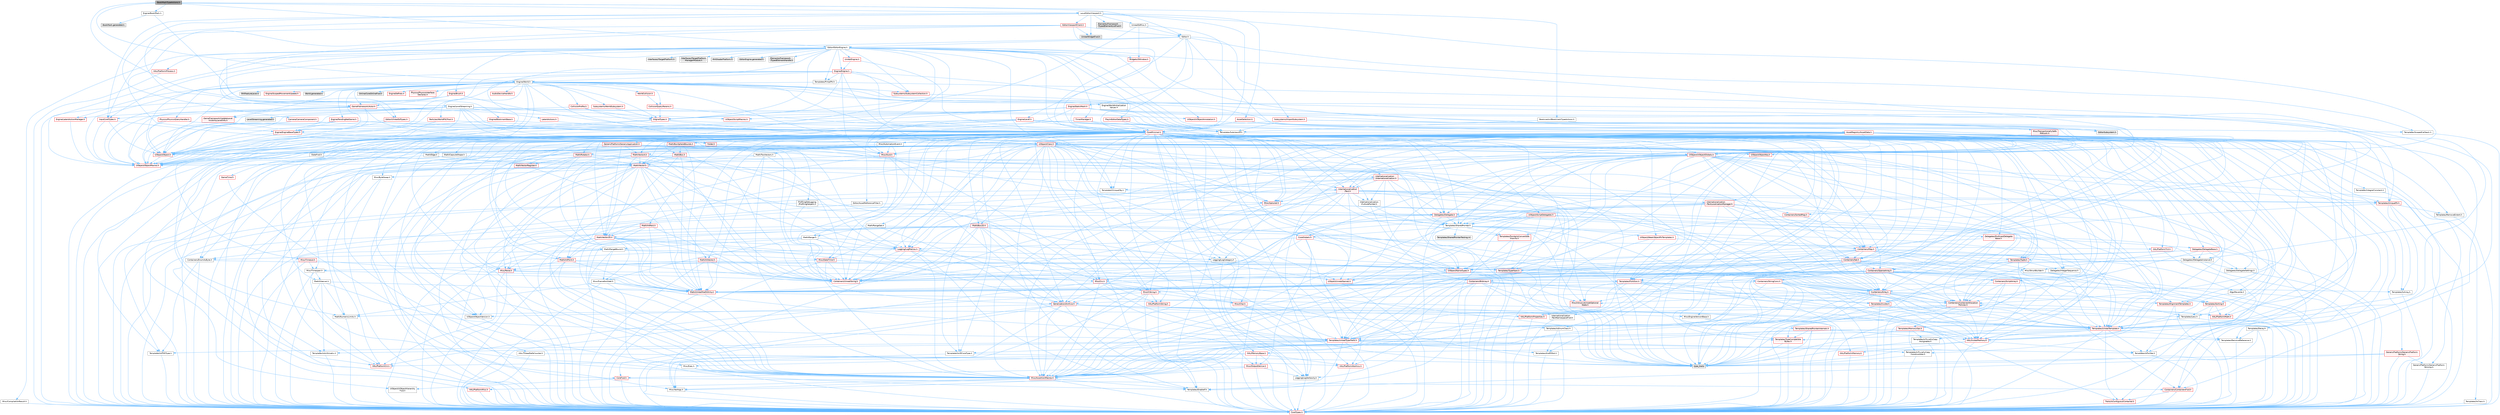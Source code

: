 digraph "BookMarkTypeActions.h"
{
 // INTERACTIVE_SVG=YES
 // LATEX_PDF_SIZE
  bgcolor="transparent";
  edge [fontname=Helvetica,fontsize=10,labelfontname=Helvetica,labelfontsize=10];
  node [fontname=Helvetica,fontsize=10,shape=box,height=0.2,width=0.4];
  Node1 [id="Node000001",label="BookMarkTypeActions.h",height=0.2,width=0.4,color="gray40", fillcolor="grey60", style="filled", fontcolor="black",tooltip=" "];
  Node1 -> Node2 [id="edge1_Node000001_Node000002",color="steelblue1",style="solid",tooltip=" "];
  Node2 [id="Node000002",label="Bookmarks/IBookmarkTypeActions.h",height=0.2,width=0.4,color="grey40", fillcolor="white", style="filled",URL="$d8/d60/IBookmarkTypeActions_8h.html",tooltip=" "];
  Node2 -> Node3 [id="edge2_Node000002_Node000003",color="steelblue1",style="solid",tooltip=" "];
  Node3 [id="Node000003",label="Templates/SharedPointer.h",height=0.2,width=0.4,color="grey40", fillcolor="white", style="filled",URL="$d2/d17/SharedPointer_8h.html",tooltip=" "];
  Node3 -> Node4 [id="edge3_Node000003_Node000004",color="steelblue1",style="solid",tooltip=" "];
  Node4 [id="Node000004",label="CoreTypes.h",height=0.2,width=0.4,color="red", fillcolor="#FFF0F0", style="filled",URL="$dc/dec/CoreTypes_8h.html",tooltip=" "];
  Node3 -> Node18 [id="edge4_Node000003_Node000018",color="steelblue1",style="solid",tooltip=" "];
  Node18 [id="Node000018",label="Misc/IntrusiveUnsetOptional\lState.h",height=0.2,width=0.4,color="red", fillcolor="#FFF0F0", style="filled",URL="$d2/d0a/IntrusiveUnsetOptionalState_8h.html",tooltip=" "];
  Node3 -> Node20 [id="edge5_Node000003_Node000020",color="steelblue1",style="solid",tooltip=" "];
  Node20 [id="Node000020",label="Templates/PointerIsConvertible\lFromTo.h",height=0.2,width=0.4,color="red", fillcolor="#FFF0F0", style="filled",URL="$d6/d65/PointerIsConvertibleFromTo_8h.html",tooltip=" "];
  Node20 -> Node4 [id="edge6_Node000020_Node000004",color="steelblue1",style="solid",tooltip=" "];
  Node20 -> Node8 [id="edge7_Node000020_Node000008",color="steelblue1",style="solid",tooltip=" "];
  Node8 [id="Node000008",label="type_traits",height=0.2,width=0.4,color="grey60", fillcolor="#E0E0E0", style="filled",tooltip=" "];
  Node3 -> Node24 [id="edge8_Node000003_Node000024",color="steelblue1",style="solid",tooltip=" "];
  Node24 [id="Node000024",label="Misc/AssertionMacros.h",height=0.2,width=0.4,color="red", fillcolor="#FFF0F0", style="filled",URL="$d0/dfa/AssertionMacros_8h.html",tooltip=" "];
  Node24 -> Node4 [id="edge9_Node000024_Node000004",color="steelblue1",style="solid",tooltip=" "];
  Node24 -> Node25 [id="edge10_Node000024_Node000025",color="steelblue1",style="solid",tooltip=" "];
  Node25 [id="Node000025",label="HAL/PlatformMisc.h",height=0.2,width=0.4,color="red", fillcolor="#FFF0F0", style="filled",URL="$d0/df5/PlatformMisc_8h.html",tooltip=" "];
  Node25 -> Node4 [id="edge11_Node000025_Node000004",color="steelblue1",style="solid",tooltip=" "];
  Node24 -> Node60 [id="edge12_Node000024_Node000060",color="steelblue1",style="solid",tooltip=" "];
  Node60 [id="Node000060",label="Templates/EnableIf.h",height=0.2,width=0.4,color="grey40", fillcolor="white", style="filled",URL="$d7/d60/EnableIf_8h.html",tooltip=" "];
  Node60 -> Node4 [id="edge13_Node000060_Node000004",color="steelblue1",style="solid",tooltip=" "];
  Node24 -> Node66 [id="edge14_Node000024_Node000066",color="steelblue1",style="solid",tooltip=" "];
  Node66 [id="Node000066",label="Misc/VarArgs.h",height=0.2,width=0.4,color="grey40", fillcolor="white", style="filled",URL="$d5/d6f/VarArgs_8h.html",tooltip=" "];
  Node66 -> Node4 [id="edge15_Node000066_Node000004",color="steelblue1",style="solid",tooltip=" "];
  Node3 -> Node74 [id="edge16_Node000003_Node000074",color="steelblue1",style="solid",tooltip=" "];
  Node74 [id="Node000074",label="HAL/UnrealMemory.h",height=0.2,width=0.4,color="red", fillcolor="#FFF0F0", style="filled",URL="$d9/d96/UnrealMemory_8h.html",tooltip=" "];
  Node74 -> Node4 [id="edge17_Node000074_Node000004",color="steelblue1",style="solid",tooltip=" "];
  Node74 -> Node78 [id="edge18_Node000074_Node000078",color="steelblue1",style="solid",tooltip=" "];
  Node78 [id="Node000078",label="HAL/MemoryBase.h",height=0.2,width=0.4,color="red", fillcolor="#FFF0F0", style="filled",URL="$d6/d9f/MemoryBase_8h.html",tooltip=" "];
  Node78 -> Node4 [id="edge19_Node000078_Node000004",color="steelblue1",style="solid",tooltip=" "];
  Node78 -> Node53 [id="edge20_Node000078_Node000053",color="steelblue1",style="solid",tooltip=" "];
  Node53 [id="Node000053",label="HAL/PlatformAtomics.h",height=0.2,width=0.4,color="red", fillcolor="#FFF0F0", style="filled",URL="$d3/d36/PlatformAtomics_8h.html",tooltip=" "];
  Node53 -> Node4 [id="edge21_Node000053_Node000004",color="steelblue1",style="solid",tooltip=" "];
  Node78 -> Node36 [id="edge22_Node000078_Node000036",color="steelblue1",style="solid",tooltip=" "];
  Node36 [id="Node000036",label="HAL/PlatformCrt.h",height=0.2,width=0.4,color="red", fillcolor="#FFF0F0", style="filled",URL="$d8/d75/PlatformCrt_8h.html",tooltip=" "];
  Node78 -> Node79 [id="edge23_Node000078_Node000079",color="steelblue1",style="solid",tooltip=" "];
  Node79 [id="Node000079",label="Misc/Exec.h",height=0.2,width=0.4,color="grey40", fillcolor="white", style="filled",URL="$de/ddb/Exec_8h.html",tooltip=" "];
  Node79 -> Node4 [id="edge24_Node000079_Node000004",color="steelblue1",style="solid",tooltip=" "];
  Node79 -> Node24 [id="edge25_Node000079_Node000024",color="steelblue1",style="solid",tooltip=" "];
  Node78 -> Node80 [id="edge26_Node000078_Node000080",color="steelblue1",style="solid",tooltip=" "];
  Node80 [id="Node000080",label="Misc/OutputDevice.h",height=0.2,width=0.4,color="red", fillcolor="#FFF0F0", style="filled",URL="$d7/d32/OutputDevice_8h.html",tooltip=" "];
  Node80 -> Node31 [id="edge27_Node000080_Node000031",color="steelblue1",style="solid",tooltip=" "];
  Node31 [id="Node000031",label="CoreFwd.h",height=0.2,width=0.4,color="red", fillcolor="#FFF0F0", style="filled",URL="$d1/d1e/CoreFwd_8h.html",tooltip=" "];
  Node31 -> Node4 [id="edge28_Node000031_Node000004",color="steelblue1",style="solid",tooltip=" "];
  Node31 -> Node32 [id="edge29_Node000031_Node000032",color="steelblue1",style="solid",tooltip=" "];
  Node32 [id="Node000032",label="Containers/ContainersFwd.h",height=0.2,width=0.4,color="red", fillcolor="#FFF0F0", style="filled",URL="$d4/d0a/ContainersFwd_8h.html",tooltip=" "];
  Node32 -> Node4 [id="edge30_Node000032_Node000004",color="steelblue1",style="solid",tooltip=" "];
  Node32 -> Node30 [id="edge31_Node000032_Node000030",color="steelblue1",style="solid",tooltip=" "];
  Node30 [id="Node000030",label="Traits/IsContiguousContainer.h",height=0.2,width=0.4,color="red", fillcolor="#FFF0F0", style="filled",URL="$d5/d3c/IsContiguousContainer_8h.html",tooltip=" "];
  Node30 -> Node4 [id="edge32_Node000030_Node000004",color="steelblue1",style="solid",tooltip=" "];
  Node31 -> Node34 [id="edge33_Node000031_Node000034",color="steelblue1",style="solid",tooltip=" "];
  Node34 [id="Node000034",label="UObject/UObjectHierarchy\lFwd.h",height=0.2,width=0.4,color="grey40", fillcolor="white", style="filled",URL="$d3/d13/UObjectHierarchyFwd_8h.html",tooltip=" "];
  Node80 -> Node4 [id="edge34_Node000080_Node000004",color="steelblue1",style="solid",tooltip=" "];
  Node80 -> Node81 [id="edge35_Node000080_Node000081",color="steelblue1",style="solid",tooltip=" "];
  Node81 [id="Node000081",label="Logging/LogVerbosity.h",height=0.2,width=0.4,color="grey40", fillcolor="white", style="filled",URL="$d2/d8f/LogVerbosity_8h.html",tooltip=" "];
  Node81 -> Node4 [id="edge36_Node000081_Node000004",color="steelblue1",style="solid",tooltip=" "];
  Node80 -> Node66 [id="edge37_Node000080_Node000066",color="steelblue1",style="solid",tooltip=" "];
  Node74 -> Node91 [id="edge38_Node000074_Node000091",color="steelblue1",style="solid",tooltip=" "];
  Node91 [id="Node000091",label="HAL/PlatformMemory.h",height=0.2,width=0.4,color="red", fillcolor="#FFF0F0", style="filled",URL="$de/d68/PlatformMemory_8h.html",tooltip=" "];
  Node91 -> Node4 [id="edge39_Node000091_Node000004",color="steelblue1",style="solid",tooltip=" "];
  Node74 -> Node94 [id="edge40_Node000074_Node000094",color="steelblue1",style="solid",tooltip=" "];
  Node94 [id="Node000094",label="Templates/IsPointer.h",height=0.2,width=0.4,color="grey40", fillcolor="white", style="filled",URL="$d7/d05/IsPointer_8h.html",tooltip=" "];
  Node94 -> Node4 [id="edge41_Node000094_Node000004",color="steelblue1",style="solid",tooltip=" "];
  Node3 -> Node95 [id="edge42_Node000003_Node000095",color="steelblue1",style="solid",tooltip=" "];
  Node95 [id="Node000095",label="Containers/Array.h",height=0.2,width=0.4,color="red", fillcolor="#FFF0F0", style="filled",URL="$df/dd0/Array_8h.html",tooltip=" "];
  Node95 -> Node4 [id="edge43_Node000095_Node000004",color="steelblue1",style="solid",tooltip=" "];
  Node95 -> Node24 [id="edge44_Node000095_Node000024",color="steelblue1",style="solid",tooltip=" "];
  Node95 -> Node18 [id="edge45_Node000095_Node000018",color="steelblue1",style="solid",tooltip=" "];
  Node95 -> Node74 [id="edge46_Node000095_Node000074",color="steelblue1",style="solid",tooltip=" "];
  Node95 -> Node98 [id="edge47_Node000095_Node000098",color="steelblue1",style="solid",tooltip=" "];
  Node98 [id="Node000098",label="Templates/UnrealTypeTraits.h",height=0.2,width=0.4,color="red", fillcolor="#FFF0F0", style="filled",URL="$d2/d2d/UnrealTypeTraits_8h.html",tooltip=" "];
  Node98 -> Node4 [id="edge48_Node000098_Node000004",color="steelblue1",style="solid",tooltip=" "];
  Node98 -> Node94 [id="edge49_Node000098_Node000094",color="steelblue1",style="solid",tooltip=" "];
  Node98 -> Node24 [id="edge50_Node000098_Node000024",color="steelblue1",style="solid",tooltip=" "];
  Node98 -> Node87 [id="edge51_Node000098_Node000087",color="steelblue1",style="solid",tooltip=" "];
  Node87 [id="Node000087",label="Templates/AndOrNot.h",height=0.2,width=0.4,color="grey40", fillcolor="white", style="filled",URL="$db/d0a/AndOrNot_8h.html",tooltip=" "];
  Node87 -> Node4 [id="edge52_Node000087_Node000004",color="steelblue1",style="solid",tooltip=" "];
  Node98 -> Node60 [id="edge53_Node000098_Node000060",color="steelblue1",style="solid",tooltip=" "];
  Node98 -> Node99 [id="edge54_Node000098_Node000099",color="steelblue1",style="solid",tooltip=" "];
  Node99 [id="Node000099",label="Templates/IsArithmetic.h",height=0.2,width=0.4,color="grey40", fillcolor="white", style="filled",URL="$d2/d5d/IsArithmetic_8h.html",tooltip=" "];
  Node99 -> Node4 [id="edge55_Node000099_Node000004",color="steelblue1",style="solid",tooltip=" "];
  Node98 -> Node101 [id="edge56_Node000098_Node000101",color="steelblue1",style="solid",tooltip=" "];
  Node101 [id="Node000101",label="Templates/IsPODType.h",height=0.2,width=0.4,color="grey40", fillcolor="white", style="filled",URL="$d7/db1/IsPODType_8h.html",tooltip=" "];
  Node101 -> Node4 [id="edge57_Node000101_Node000004",color="steelblue1",style="solid",tooltip=" "];
  Node98 -> Node102 [id="edge58_Node000098_Node000102",color="steelblue1",style="solid",tooltip=" "];
  Node102 [id="Node000102",label="Templates/IsUECoreType.h",height=0.2,width=0.4,color="grey40", fillcolor="white", style="filled",URL="$d1/db8/IsUECoreType_8h.html",tooltip=" "];
  Node102 -> Node4 [id="edge59_Node000102_Node000004",color="steelblue1",style="solid",tooltip=" "];
  Node102 -> Node8 [id="edge60_Node000102_Node000008",color="steelblue1",style="solid",tooltip=" "];
  Node98 -> Node88 [id="edge61_Node000098_Node000088",color="steelblue1",style="solid",tooltip=" "];
  Node88 [id="Node000088",label="Templates/IsTriviallyCopy\lConstructible.h",height=0.2,width=0.4,color="grey40", fillcolor="white", style="filled",URL="$d3/d78/IsTriviallyCopyConstructible_8h.html",tooltip=" "];
  Node88 -> Node4 [id="edge62_Node000088_Node000004",color="steelblue1",style="solid",tooltip=" "];
  Node88 -> Node8 [id="edge63_Node000088_Node000008",color="steelblue1",style="solid",tooltip=" "];
  Node95 -> Node103 [id="edge64_Node000095_Node000103",color="steelblue1",style="solid",tooltip=" "];
  Node103 [id="Node000103",label="Templates/UnrealTemplate.h",height=0.2,width=0.4,color="red", fillcolor="#FFF0F0", style="filled",URL="$d4/d24/UnrealTemplate_8h.html",tooltip=" "];
  Node103 -> Node4 [id="edge65_Node000103_Node000004",color="steelblue1",style="solid",tooltip=" "];
  Node103 -> Node94 [id="edge66_Node000103_Node000094",color="steelblue1",style="solid",tooltip=" "];
  Node103 -> Node74 [id="edge67_Node000103_Node000074",color="steelblue1",style="solid",tooltip=" "];
  Node103 -> Node98 [id="edge68_Node000103_Node000098",color="steelblue1",style="solid",tooltip=" "];
  Node103 -> Node105 [id="edge69_Node000103_Node000105",color="steelblue1",style="solid",tooltip=" "];
  Node105 [id="Node000105",label="Templates/RemoveReference.h",height=0.2,width=0.4,color="grey40", fillcolor="white", style="filled",URL="$da/dbe/RemoveReference_8h.html",tooltip=" "];
  Node105 -> Node4 [id="edge70_Node000105_Node000004",color="steelblue1",style="solid",tooltip=" "];
  Node103 -> Node106 [id="edge71_Node000103_Node000106",color="steelblue1",style="solid",tooltip=" "];
  Node106 [id="Node000106",label="Templates/TypeCompatible\lBytes.h",height=0.2,width=0.4,color="red", fillcolor="#FFF0F0", style="filled",URL="$df/d0a/TypeCompatibleBytes_8h.html",tooltip=" "];
  Node106 -> Node4 [id="edge72_Node000106_Node000004",color="steelblue1",style="solid",tooltip=" "];
  Node106 -> Node8 [id="edge73_Node000106_Node000008",color="steelblue1",style="solid",tooltip=" "];
  Node103 -> Node30 [id="edge74_Node000103_Node000030",color="steelblue1",style="solid",tooltip=" "];
  Node103 -> Node8 [id="edge75_Node000103_Node000008",color="steelblue1",style="solid",tooltip=" "];
  Node95 -> Node109 [id="edge76_Node000095_Node000109",color="steelblue1",style="solid",tooltip=" "];
  Node109 [id="Node000109",label="Containers/ContainerAllocation\lPolicies.h",height=0.2,width=0.4,color="red", fillcolor="#FFF0F0", style="filled",URL="$d7/dff/ContainerAllocationPolicies_8h.html",tooltip=" "];
  Node109 -> Node4 [id="edge77_Node000109_Node000004",color="steelblue1",style="solid",tooltip=" "];
  Node109 -> Node109 [id="edge78_Node000109_Node000109",color="steelblue1",style="solid",tooltip=" "];
  Node109 -> Node111 [id="edge79_Node000109_Node000111",color="steelblue1",style="solid",tooltip=" "];
  Node111 [id="Node000111",label="HAL/PlatformMath.h",height=0.2,width=0.4,color="red", fillcolor="#FFF0F0", style="filled",URL="$dc/d53/PlatformMath_8h.html",tooltip=" "];
  Node111 -> Node4 [id="edge80_Node000111_Node000004",color="steelblue1",style="solid",tooltip=" "];
  Node109 -> Node74 [id="edge81_Node000109_Node000074",color="steelblue1",style="solid",tooltip=" "];
  Node109 -> Node46 [id="edge82_Node000109_Node000046",color="steelblue1",style="solid",tooltip=" "];
  Node46 [id="Node000046",label="Math/NumericLimits.h",height=0.2,width=0.4,color="grey40", fillcolor="white", style="filled",URL="$df/d1b/NumericLimits_8h.html",tooltip=" "];
  Node46 -> Node4 [id="edge83_Node000046_Node000004",color="steelblue1",style="solid",tooltip=" "];
  Node109 -> Node24 [id="edge84_Node000109_Node000024",color="steelblue1",style="solid",tooltip=" "];
  Node109 -> Node120 [id="edge85_Node000109_Node000120",color="steelblue1",style="solid",tooltip=" "];
  Node120 [id="Node000120",label="Templates/MemoryOps.h",height=0.2,width=0.4,color="red", fillcolor="#FFF0F0", style="filled",URL="$db/dea/MemoryOps_8h.html",tooltip=" "];
  Node120 -> Node4 [id="edge86_Node000120_Node000004",color="steelblue1",style="solid",tooltip=" "];
  Node120 -> Node74 [id="edge87_Node000120_Node000074",color="steelblue1",style="solid",tooltip=" "];
  Node120 -> Node89 [id="edge88_Node000120_Node000089",color="steelblue1",style="solid",tooltip=" "];
  Node89 [id="Node000089",label="Templates/IsTriviallyCopy\lAssignable.h",height=0.2,width=0.4,color="grey40", fillcolor="white", style="filled",URL="$d2/df2/IsTriviallyCopyAssignable_8h.html",tooltip=" "];
  Node89 -> Node4 [id="edge89_Node000089_Node000004",color="steelblue1",style="solid",tooltip=" "];
  Node89 -> Node8 [id="edge90_Node000089_Node000008",color="steelblue1",style="solid",tooltip=" "];
  Node120 -> Node88 [id="edge91_Node000120_Node000088",color="steelblue1",style="solid",tooltip=" "];
  Node120 -> Node98 [id="edge92_Node000120_Node000098",color="steelblue1",style="solid",tooltip=" "];
  Node120 -> Node8 [id="edge93_Node000120_Node000008",color="steelblue1",style="solid",tooltip=" "];
  Node109 -> Node106 [id="edge94_Node000109_Node000106",color="steelblue1",style="solid",tooltip=" "];
  Node109 -> Node8 [id="edge95_Node000109_Node000008",color="steelblue1",style="solid",tooltip=" "];
  Node95 -> Node122 [id="edge96_Node000095_Node000122",color="steelblue1",style="solid",tooltip=" "];
  Node122 [id="Node000122",label="Serialization/Archive.h",height=0.2,width=0.4,color="red", fillcolor="#FFF0F0", style="filled",URL="$d7/d3b/Archive_8h.html",tooltip=" "];
  Node122 -> Node31 [id="edge97_Node000122_Node000031",color="steelblue1",style="solid",tooltip=" "];
  Node122 -> Node4 [id="edge98_Node000122_Node000004",color="steelblue1",style="solid",tooltip=" "];
  Node122 -> Node123 [id="edge99_Node000122_Node000123",color="steelblue1",style="solid",tooltip=" "];
  Node123 [id="Node000123",label="HAL/PlatformProperties.h",height=0.2,width=0.4,color="red", fillcolor="#FFF0F0", style="filled",URL="$d9/db0/PlatformProperties_8h.html",tooltip=" "];
  Node123 -> Node4 [id="edge100_Node000123_Node000004",color="steelblue1",style="solid",tooltip=" "];
  Node122 -> Node126 [id="edge101_Node000122_Node000126",color="steelblue1",style="solid",tooltip=" "];
  Node126 [id="Node000126",label="Internationalization\l/TextNamespaceFwd.h",height=0.2,width=0.4,color="grey40", fillcolor="white", style="filled",URL="$d8/d97/TextNamespaceFwd_8h.html",tooltip=" "];
  Node126 -> Node4 [id="edge102_Node000126_Node000004",color="steelblue1",style="solid",tooltip=" "];
  Node122 -> Node24 [id="edge103_Node000122_Node000024",color="steelblue1",style="solid",tooltip=" "];
  Node122 -> Node127 [id="edge104_Node000122_Node000127",color="steelblue1",style="solid",tooltip=" "];
  Node127 [id="Node000127",label="Misc/EngineVersionBase.h",height=0.2,width=0.4,color="grey40", fillcolor="white", style="filled",URL="$d5/d2b/EngineVersionBase_8h.html",tooltip=" "];
  Node127 -> Node4 [id="edge105_Node000127_Node000004",color="steelblue1",style="solid",tooltip=" "];
  Node122 -> Node66 [id="edge106_Node000122_Node000066",color="steelblue1",style="solid",tooltip=" "];
  Node122 -> Node60 [id="edge107_Node000122_Node000060",color="steelblue1",style="solid",tooltip=" "];
  Node122 -> Node130 [id="edge108_Node000122_Node000130",color="steelblue1",style="solid",tooltip=" "];
  Node130 [id="Node000130",label="Templates/IsEnumClass.h",height=0.2,width=0.4,color="grey40", fillcolor="white", style="filled",URL="$d7/d15/IsEnumClass_8h.html",tooltip=" "];
  Node130 -> Node4 [id="edge109_Node000130_Node000004",color="steelblue1",style="solid",tooltip=" "];
  Node130 -> Node87 [id="edge110_Node000130_Node000087",color="steelblue1",style="solid",tooltip=" "];
  Node122 -> Node103 [id="edge111_Node000122_Node000103",color="steelblue1",style="solid",tooltip=" "];
  Node122 -> Node131 [id="edge112_Node000122_Node000131",color="steelblue1",style="solid",tooltip=" "];
  Node131 [id="Node000131",label="UObject/ObjectVersion.h",height=0.2,width=0.4,color="grey40", fillcolor="white", style="filled",URL="$da/d63/ObjectVersion_8h.html",tooltip=" "];
  Node131 -> Node4 [id="edge113_Node000131_Node000004",color="steelblue1",style="solid",tooltip=" "];
  Node95 -> Node148 [id="edge114_Node000095_Node000148",color="steelblue1",style="solid",tooltip=" "];
  Node148 [id="Node000148",label="Templates/Invoke.h",height=0.2,width=0.4,color="red", fillcolor="#FFF0F0", style="filled",URL="$d7/deb/Invoke_8h.html",tooltip=" "];
  Node148 -> Node4 [id="edge115_Node000148_Node000004",color="steelblue1",style="solid",tooltip=" "];
  Node148 -> Node103 [id="edge116_Node000148_Node000103",color="steelblue1",style="solid",tooltip=" "];
  Node148 -> Node8 [id="edge117_Node000148_Node000008",color="steelblue1",style="solid",tooltip=" "];
  Node95 -> Node153 [id="edge118_Node000095_Node000153",color="steelblue1",style="solid",tooltip=" "];
  Node153 [id="Node000153",label="Templates/Less.h",height=0.2,width=0.4,color="grey40", fillcolor="white", style="filled",URL="$de/dc8/Less_8h.html",tooltip=" "];
  Node153 -> Node4 [id="edge119_Node000153_Node000004",color="steelblue1",style="solid",tooltip=" "];
  Node153 -> Node103 [id="edge120_Node000153_Node000103",color="steelblue1",style="solid",tooltip=" "];
  Node95 -> Node160 [id="edge121_Node000095_Node000160",color="steelblue1",style="solid",tooltip=" "];
  Node160 [id="Node000160",label="Templates/Sorting.h",height=0.2,width=0.4,color="red", fillcolor="#FFF0F0", style="filled",URL="$d3/d9e/Sorting_8h.html",tooltip=" "];
  Node160 -> Node4 [id="edge122_Node000160_Node000004",color="steelblue1",style="solid",tooltip=" "];
  Node160 -> Node111 [id="edge123_Node000160_Node000111",color="steelblue1",style="solid",tooltip=" "];
  Node160 -> Node153 [id="edge124_Node000160_Node000153",color="steelblue1",style="solid",tooltip=" "];
  Node95 -> Node164 [id="edge125_Node000095_Node000164",color="steelblue1",style="solid",tooltip=" "];
  Node164 [id="Node000164",label="Templates/AlignmentTemplates.h",height=0.2,width=0.4,color="red", fillcolor="#FFF0F0", style="filled",URL="$dd/d32/AlignmentTemplates_8h.html",tooltip=" "];
  Node164 -> Node4 [id="edge126_Node000164_Node000004",color="steelblue1",style="solid",tooltip=" "];
  Node164 -> Node94 [id="edge127_Node000164_Node000094",color="steelblue1",style="solid",tooltip=" "];
  Node95 -> Node8 [id="edge128_Node000095_Node000008",color="steelblue1",style="solid",tooltip=" "];
  Node3 -> Node165 [id="edge129_Node000003_Node000165",color="steelblue1",style="solid",tooltip=" "];
  Node165 [id="Node000165",label="Containers/Map.h",height=0.2,width=0.4,color="red", fillcolor="#FFF0F0", style="filled",URL="$df/d79/Map_8h.html",tooltip=" "];
  Node165 -> Node4 [id="edge130_Node000165_Node000004",color="steelblue1",style="solid",tooltip=" "];
  Node165 -> Node166 [id="edge131_Node000165_Node000166",color="steelblue1",style="solid",tooltip=" "];
  Node166 [id="Node000166",label="Algo/Reverse.h",height=0.2,width=0.4,color="grey40", fillcolor="white", style="filled",URL="$d5/d93/Reverse_8h.html",tooltip=" "];
  Node166 -> Node4 [id="edge132_Node000166_Node000004",color="steelblue1",style="solid",tooltip=" "];
  Node166 -> Node103 [id="edge133_Node000166_Node000103",color="steelblue1",style="solid",tooltip=" "];
  Node165 -> Node167 [id="edge134_Node000165_Node000167",color="steelblue1",style="solid",tooltip=" "];
  Node167 [id="Node000167",label="Containers/Set.h",height=0.2,width=0.4,color="red", fillcolor="#FFF0F0", style="filled",URL="$d4/d45/Set_8h.html",tooltip=" "];
  Node167 -> Node109 [id="edge135_Node000167_Node000109",color="steelblue1",style="solid",tooltip=" "];
  Node167 -> Node169 [id="edge136_Node000167_Node000169",color="steelblue1",style="solid",tooltip=" "];
  Node169 [id="Node000169",label="Containers/SparseArray.h",height=0.2,width=0.4,color="red", fillcolor="#FFF0F0", style="filled",URL="$d5/dbf/SparseArray_8h.html",tooltip=" "];
  Node169 -> Node4 [id="edge137_Node000169_Node000004",color="steelblue1",style="solid",tooltip=" "];
  Node169 -> Node24 [id="edge138_Node000169_Node000024",color="steelblue1",style="solid",tooltip=" "];
  Node169 -> Node74 [id="edge139_Node000169_Node000074",color="steelblue1",style="solid",tooltip=" "];
  Node169 -> Node98 [id="edge140_Node000169_Node000098",color="steelblue1",style="solid",tooltip=" "];
  Node169 -> Node103 [id="edge141_Node000169_Node000103",color="steelblue1",style="solid",tooltip=" "];
  Node169 -> Node109 [id="edge142_Node000169_Node000109",color="steelblue1",style="solid",tooltip=" "];
  Node169 -> Node153 [id="edge143_Node000169_Node000153",color="steelblue1",style="solid",tooltip=" "];
  Node169 -> Node95 [id="edge144_Node000169_Node000095",color="steelblue1",style="solid",tooltip=" "];
  Node169 -> Node163 [id="edge145_Node000169_Node000163",color="steelblue1",style="solid",tooltip=" "];
  Node163 [id="Node000163",label="Math/UnrealMathUtility.h",height=0.2,width=0.4,color="red", fillcolor="#FFF0F0", style="filled",URL="$db/db8/UnrealMathUtility_8h.html",tooltip=" "];
  Node163 -> Node4 [id="edge146_Node000163_Node000004",color="steelblue1",style="solid",tooltip=" "];
  Node163 -> Node24 [id="edge147_Node000163_Node000024",color="steelblue1",style="solid",tooltip=" "];
  Node163 -> Node111 [id="edge148_Node000163_Node000111",color="steelblue1",style="solid",tooltip=" "];
  Node169 -> Node170 [id="edge149_Node000169_Node000170",color="steelblue1",style="solid",tooltip=" "];
  Node170 [id="Node000170",label="Containers/ScriptArray.h",height=0.2,width=0.4,color="red", fillcolor="#FFF0F0", style="filled",URL="$dc/daf/ScriptArray_8h.html",tooltip=" "];
  Node170 -> Node4 [id="edge150_Node000170_Node000004",color="steelblue1",style="solid",tooltip=" "];
  Node170 -> Node24 [id="edge151_Node000170_Node000024",color="steelblue1",style="solid",tooltip=" "];
  Node170 -> Node74 [id="edge152_Node000170_Node000074",color="steelblue1",style="solid",tooltip=" "];
  Node170 -> Node109 [id="edge153_Node000170_Node000109",color="steelblue1",style="solid",tooltip=" "];
  Node170 -> Node95 [id="edge154_Node000170_Node000095",color="steelblue1",style="solid",tooltip=" "];
  Node169 -> Node171 [id="edge155_Node000169_Node000171",color="steelblue1",style="solid",tooltip=" "];
  Node171 [id="Node000171",label="Containers/BitArray.h",height=0.2,width=0.4,color="red", fillcolor="#FFF0F0", style="filled",URL="$d1/de4/BitArray_8h.html",tooltip=" "];
  Node171 -> Node109 [id="edge156_Node000171_Node000109",color="steelblue1",style="solid",tooltip=" "];
  Node171 -> Node4 [id="edge157_Node000171_Node000004",color="steelblue1",style="solid",tooltip=" "];
  Node171 -> Node53 [id="edge158_Node000171_Node000053",color="steelblue1",style="solid",tooltip=" "];
  Node171 -> Node74 [id="edge159_Node000171_Node000074",color="steelblue1",style="solid",tooltip=" "];
  Node171 -> Node163 [id="edge160_Node000171_Node000163",color="steelblue1",style="solid",tooltip=" "];
  Node171 -> Node24 [id="edge161_Node000171_Node000024",color="steelblue1",style="solid",tooltip=" "];
  Node171 -> Node122 [id="edge162_Node000171_Node000122",color="steelblue1",style="solid",tooltip=" "];
  Node171 -> Node60 [id="edge163_Node000171_Node000060",color="steelblue1",style="solid",tooltip=" "];
  Node171 -> Node148 [id="edge164_Node000171_Node000148",color="steelblue1",style="solid",tooltip=" "];
  Node171 -> Node103 [id="edge165_Node000171_Node000103",color="steelblue1",style="solid",tooltip=" "];
  Node171 -> Node98 [id="edge166_Node000171_Node000098",color="steelblue1",style="solid",tooltip=" "];
  Node169 -> Node188 [id="edge167_Node000169_Node000188",color="steelblue1",style="solid",tooltip=" "];
  Node188 [id="Node000188",label="Containers/UnrealString.h",height=0.2,width=0.4,color="red", fillcolor="#FFF0F0", style="filled",URL="$d5/dba/UnrealString_8h.html",tooltip=" "];
  Node169 -> Node18 [id="edge168_Node000169_Node000018",color="steelblue1",style="solid",tooltip=" "];
  Node167 -> Node32 [id="edge169_Node000167_Node000032",color="steelblue1",style="solid",tooltip=" "];
  Node167 -> Node163 [id="edge170_Node000167_Node000163",color="steelblue1",style="solid",tooltip=" "];
  Node167 -> Node24 [id="edge171_Node000167_Node000024",color="steelblue1",style="solid",tooltip=" "];
  Node167 -> Node192 [id="edge172_Node000167_Node000192",color="steelblue1",style="solid",tooltip=" "];
  Node192 [id="Node000192",label="Misc/StructBuilder.h",height=0.2,width=0.4,color="grey40", fillcolor="white", style="filled",URL="$d9/db3/StructBuilder_8h.html",tooltip=" "];
  Node192 -> Node4 [id="edge173_Node000192_Node000004",color="steelblue1",style="solid",tooltip=" "];
  Node192 -> Node163 [id="edge174_Node000192_Node000163",color="steelblue1",style="solid",tooltip=" "];
  Node192 -> Node164 [id="edge175_Node000192_Node000164",color="steelblue1",style="solid",tooltip=" "];
  Node167 -> Node193 [id="edge176_Node000167_Node000193",color="steelblue1",style="solid",tooltip=" "];
  Node193 [id="Node000193",label="Templates/Function.h",height=0.2,width=0.4,color="red", fillcolor="#FFF0F0", style="filled",URL="$df/df5/Function_8h.html",tooltip=" "];
  Node193 -> Node4 [id="edge177_Node000193_Node000004",color="steelblue1",style="solid",tooltip=" "];
  Node193 -> Node24 [id="edge178_Node000193_Node000024",color="steelblue1",style="solid",tooltip=" "];
  Node193 -> Node18 [id="edge179_Node000193_Node000018",color="steelblue1",style="solid",tooltip=" "];
  Node193 -> Node74 [id="edge180_Node000193_Node000074",color="steelblue1",style="solid",tooltip=" "];
  Node193 -> Node98 [id="edge181_Node000193_Node000098",color="steelblue1",style="solid",tooltip=" "];
  Node193 -> Node148 [id="edge182_Node000193_Node000148",color="steelblue1",style="solid",tooltip=" "];
  Node193 -> Node103 [id="edge183_Node000193_Node000103",color="steelblue1",style="solid",tooltip=" "];
  Node193 -> Node163 [id="edge184_Node000193_Node000163",color="steelblue1",style="solid",tooltip=" "];
  Node193 -> Node8 [id="edge185_Node000193_Node000008",color="steelblue1",style="solid",tooltip=" "];
  Node167 -> Node160 [id="edge186_Node000167_Node000160",color="steelblue1",style="solid",tooltip=" "];
  Node167 -> Node137 [id="edge187_Node000167_Node000137",color="steelblue1",style="solid",tooltip=" "];
  Node137 [id="Node000137",label="Templates/TypeHash.h",height=0.2,width=0.4,color="red", fillcolor="#FFF0F0", style="filled",URL="$d1/d62/TypeHash_8h.html",tooltip=" "];
  Node137 -> Node4 [id="edge188_Node000137_Node000004",color="steelblue1",style="solid",tooltip=" "];
  Node137 -> Node138 [id="edge189_Node000137_Node000138",color="steelblue1",style="solid",tooltip=" "];
  Node138 [id="Node000138",label="Misc/Crc.h",height=0.2,width=0.4,color="red", fillcolor="#FFF0F0", style="filled",URL="$d4/dd2/Crc_8h.html",tooltip=" "];
  Node138 -> Node4 [id="edge190_Node000138_Node000004",color="steelblue1",style="solid",tooltip=" "];
  Node138 -> Node76 [id="edge191_Node000138_Node000076",color="steelblue1",style="solid",tooltip=" "];
  Node76 [id="Node000076",label="HAL/PlatformString.h",height=0.2,width=0.4,color="red", fillcolor="#FFF0F0", style="filled",URL="$db/db5/PlatformString_8h.html",tooltip=" "];
  Node76 -> Node4 [id="edge192_Node000076_Node000004",color="steelblue1",style="solid",tooltip=" "];
  Node138 -> Node24 [id="edge193_Node000138_Node000024",color="steelblue1",style="solid",tooltip=" "];
  Node138 -> Node139 [id="edge194_Node000138_Node000139",color="steelblue1",style="solid",tooltip=" "];
  Node139 [id="Node000139",label="Misc/CString.h",height=0.2,width=0.4,color="red", fillcolor="#FFF0F0", style="filled",URL="$d2/d49/CString_8h.html",tooltip=" "];
  Node139 -> Node4 [id="edge195_Node000139_Node000004",color="steelblue1",style="solid",tooltip=" "];
  Node139 -> Node36 [id="edge196_Node000139_Node000036",color="steelblue1",style="solid",tooltip=" "];
  Node139 -> Node76 [id="edge197_Node000139_Node000076",color="steelblue1",style="solid",tooltip=" "];
  Node139 -> Node24 [id="edge198_Node000139_Node000024",color="steelblue1",style="solid",tooltip=" "];
  Node139 -> Node140 [id="edge199_Node000139_Node000140",color="steelblue1",style="solid",tooltip=" "];
  Node140 [id="Node000140",label="Misc/Char.h",height=0.2,width=0.4,color="red", fillcolor="#FFF0F0", style="filled",URL="$d0/d58/Char_8h.html",tooltip=" "];
  Node140 -> Node4 [id="edge200_Node000140_Node000004",color="steelblue1",style="solid",tooltip=" "];
  Node140 -> Node8 [id="edge201_Node000140_Node000008",color="steelblue1",style="solid",tooltip=" "];
  Node139 -> Node66 [id="edge202_Node000139_Node000066",color="steelblue1",style="solid",tooltip=" "];
  Node138 -> Node140 [id="edge203_Node000138_Node000140",color="steelblue1",style="solid",tooltip=" "];
  Node138 -> Node98 [id="edge204_Node000138_Node000098",color="steelblue1",style="solid",tooltip=" "];
  Node137 -> Node8 [id="edge205_Node000137_Node000008",color="steelblue1",style="solid",tooltip=" "];
  Node167 -> Node103 [id="edge206_Node000167_Node000103",color="steelblue1",style="solid",tooltip=" "];
  Node167 -> Node8 [id="edge207_Node000167_Node000008",color="steelblue1",style="solid",tooltip=" "];
  Node165 -> Node188 [id="edge208_Node000165_Node000188",color="steelblue1",style="solid",tooltip=" "];
  Node165 -> Node24 [id="edge209_Node000165_Node000024",color="steelblue1",style="solid",tooltip=" "];
  Node165 -> Node192 [id="edge210_Node000165_Node000192",color="steelblue1",style="solid",tooltip=" "];
  Node165 -> Node193 [id="edge211_Node000165_Node000193",color="steelblue1",style="solid",tooltip=" "];
  Node165 -> Node160 [id="edge212_Node000165_Node000160",color="steelblue1",style="solid",tooltip=" "];
  Node165 -> Node196 [id="edge213_Node000165_Node000196",color="steelblue1",style="solid",tooltip=" "];
  Node196 [id="Node000196",label="Templates/Tuple.h",height=0.2,width=0.4,color="red", fillcolor="#FFF0F0", style="filled",URL="$d2/d4f/Tuple_8h.html",tooltip=" "];
  Node196 -> Node4 [id="edge214_Node000196_Node000004",color="steelblue1",style="solid",tooltip=" "];
  Node196 -> Node103 [id="edge215_Node000196_Node000103",color="steelblue1",style="solid",tooltip=" "];
  Node196 -> Node197 [id="edge216_Node000196_Node000197",color="steelblue1",style="solid",tooltip=" "];
  Node197 [id="Node000197",label="Delegates/IntegerSequence.h",height=0.2,width=0.4,color="grey40", fillcolor="white", style="filled",URL="$d2/dcc/IntegerSequence_8h.html",tooltip=" "];
  Node197 -> Node4 [id="edge217_Node000197_Node000004",color="steelblue1",style="solid",tooltip=" "];
  Node196 -> Node148 [id="edge218_Node000196_Node000148",color="steelblue1",style="solid",tooltip=" "];
  Node196 -> Node137 [id="edge219_Node000196_Node000137",color="steelblue1",style="solid",tooltip=" "];
  Node196 -> Node8 [id="edge220_Node000196_Node000008",color="steelblue1",style="solid",tooltip=" "];
  Node165 -> Node103 [id="edge221_Node000165_Node000103",color="steelblue1",style="solid",tooltip=" "];
  Node165 -> Node98 [id="edge222_Node000165_Node000098",color="steelblue1",style="solid",tooltip=" "];
  Node165 -> Node8 [id="edge223_Node000165_Node000008",color="steelblue1",style="solid",tooltip=" "];
  Node3 -> Node199 [id="edge224_Node000003_Node000199",color="steelblue1",style="solid",tooltip=" "];
  Node199 [id="Node000199",label="CoreGlobals.h",height=0.2,width=0.4,color="red", fillcolor="#FFF0F0", style="filled",URL="$d5/d8c/CoreGlobals_8h.html",tooltip=" "];
  Node199 -> Node188 [id="edge225_Node000199_Node000188",color="steelblue1",style="solid",tooltip=" "];
  Node199 -> Node4 [id="edge226_Node000199_Node000004",color="steelblue1",style="solid",tooltip=" "];
  Node199 -> Node200 [id="edge227_Node000199_Node000200",color="steelblue1",style="solid",tooltip=" "];
  Node200 [id="Node000200",label="HAL/PlatformTLS.h",height=0.2,width=0.4,color="red", fillcolor="#FFF0F0", style="filled",URL="$d0/def/PlatformTLS_8h.html",tooltip=" "];
  Node200 -> Node4 [id="edge228_Node000200_Node000004",color="steelblue1",style="solid",tooltip=" "];
  Node199 -> Node203 [id="edge229_Node000199_Node000203",color="steelblue1",style="solid",tooltip=" "];
  Node203 [id="Node000203",label="Logging/LogMacros.h",height=0.2,width=0.4,color="red", fillcolor="#FFF0F0", style="filled",URL="$d0/d16/LogMacros_8h.html",tooltip=" "];
  Node203 -> Node188 [id="edge230_Node000203_Node000188",color="steelblue1",style="solid",tooltip=" "];
  Node203 -> Node4 [id="edge231_Node000203_Node000004",color="steelblue1",style="solid",tooltip=" "];
  Node203 -> Node204 [id="edge232_Node000203_Node000204",color="steelblue1",style="solid",tooltip=" "];
  Node204 [id="Node000204",label="Logging/LogCategory.h",height=0.2,width=0.4,color="grey40", fillcolor="white", style="filled",URL="$d9/d36/LogCategory_8h.html",tooltip=" "];
  Node204 -> Node4 [id="edge233_Node000204_Node000004",color="steelblue1",style="solid",tooltip=" "];
  Node204 -> Node81 [id="edge234_Node000204_Node000081",color="steelblue1",style="solid",tooltip=" "];
  Node204 -> Node205 [id="edge235_Node000204_Node000205",color="steelblue1",style="solid",tooltip=" "];
  Node205 [id="Node000205",label="UObject/NameTypes.h",height=0.2,width=0.4,color="red", fillcolor="#FFF0F0", style="filled",URL="$d6/d35/NameTypes_8h.html",tooltip=" "];
  Node205 -> Node4 [id="edge236_Node000205_Node000004",color="steelblue1",style="solid",tooltip=" "];
  Node205 -> Node24 [id="edge237_Node000205_Node000024",color="steelblue1",style="solid",tooltip=" "];
  Node205 -> Node74 [id="edge238_Node000205_Node000074",color="steelblue1",style="solid",tooltip=" "];
  Node205 -> Node98 [id="edge239_Node000205_Node000098",color="steelblue1",style="solid",tooltip=" "];
  Node205 -> Node103 [id="edge240_Node000205_Node000103",color="steelblue1",style="solid",tooltip=" "];
  Node205 -> Node188 [id="edge241_Node000205_Node000188",color="steelblue1",style="solid",tooltip=" "];
  Node205 -> Node209 [id="edge242_Node000205_Node000209",color="steelblue1",style="solid",tooltip=" "];
  Node209 [id="Node000209",label="Containers/StringConv.h",height=0.2,width=0.4,color="red", fillcolor="#FFF0F0", style="filled",URL="$d3/ddf/StringConv_8h.html",tooltip=" "];
  Node209 -> Node4 [id="edge243_Node000209_Node000004",color="steelblue1",style="solid",tooltip=" "];
  Node209 -> Node24 [id="edge244_Node000209_Node000024",color="steelblue1",style="solid",tooltip=" "];
  Node209 -> Node109 [id="edge245_Node000209_Node000109",color="steelblue1",style="solid",tooltip=" "];
  Node209 -> Node95 [id="edge246_Node000209_Node000095",color="steelblue1",style="solid",tooltip=" "];
  Node209 -> Node139 [id="edge247_Node000209_Node000139",color="steelblue1",style="solid",tooltip=" "];
  Node209 -> Node185 [id="edge248_Node000209_Node000185",color="steelblue1",style="solid",tooltip=" "];
  Node185 [id="Node000185",label="Templates/IsArray.h",height=0.2,width=0.4,color="grey40", fillcolor="white", style="filled",URL="$d8/d8d/IsArray_8h.html",tooltip=" "];
  Node185 -> Node4 [id="edge249_Node000185_Node000004",color="steelblue1",style="solid",tooltip=" "];
  Node209 -> Node103 [id="edge250_Node000209_Node000103",color="steelblue1",style="solid",tooltip=" "];
  Node209 -> Node98 [id="edge251_Node000209_Node000098",color="steelblue1",style="solid",tooltip=" "];
  Node209 -> Node30 [id="edge252_Node000209_Node000030",color="steelblue1",style="solid",tooltip=" "];
  Node209 -> Node8 [id="edge253_Node000209_Node000008",color="steelblue1",style="solid",tooltip=" "];
  Node205 -> Node210 [id="edge254_Node000205_Node000210",color="steelblue1",style="solid",tooltip=" "];
  Node210 [id="Node000210",label="UObject/UnrealNames.h",height=0.2,width=0.4,color="red", fillcolor="#FFF0F0", style="filled",URL="$d8/db1/UnrealNames_8h.html",tooltip=" "];
  Node210 -> Node4 [id="edge255_Node000210_Node000004",color="steelblue1",style="solid",tooltip=" "];
  Node205 -> Node18 [id="edge256_Node000205_Node000018",color="steelblue1",style="solid",tooltip=" "];
  Node203 -> Node81 [id="edge257_Node000203_Node000081",color="steelblue1",style="solid",tooltip=" "];
  Node203 -> Node24 [id="edge258_Node000203_Node000024",color="steelblue1",style="solid",tooltip=" "];
  Node203 -> Node66 [id="edge259_Node000203_Node000066",color="steelblue1",style="solid",tooltip=" "];
  Node203 -> Node60 [id="edge260_Node000203_Node000060",color="steelblue1",style="solid",tooltip=" "];
  Node203 -> Node8 [id="edge261_Node000203_Node000008",color="steelblue1",style="solid",tooltip=" "];
  Node199 -> Node80 [id="edge262_Node000199_Node000080",color="steelblue1",style="solid",tooltip=" "];
  Node199 -> Node205 [id="edge263_Node000199_Node000205",color="steelblue1",style="solid",tooltip=" "];
  Node3 -> Node220 [id="edge264_Node000003_Node000220",color="steelblue1",style="solid",tooltip=" "];
  Node220 [id="Node000220",label="Templates/SharedPointerInternals.h",height=0.2,width=0.4,color="red", fillcolor="#FFF0F0", style="filled",URL="$de/d3a/SharedPointerInternals_8h.html",tooltip=" "];
  Node220 -> Node4 [id="edge265_Node000220_Node000004",color="steelblue1",style="solid",tooltip=" "];
  Node220 -> Node74 [id="edge266_Node000220_Node000074",color="steelblue1",style="solid",tooltip=" "];
  Node220 -> Node24 [id="edge267_Node000220_Node000024",color="steelblue1",style="solid",tooltip=" "];
  Node220 -> Node105 [id="edge268_Node000220_Node000105",color="steelblue1",style="solid",tooltip=" "];
  Node220 -> Node106 [id="edge269_Node000220_Node000106",color="steelblue1",style="solid",tooltip=" "];
  Node220 -> Node8 [id="edge270_Node000220_Node000008",color="steelblue1",style="solid",tooltip=" "];
  Node3 -> Node223 [id="edge271_Node000003_Node000223",color="steelblue1",style="solid",tooltip=" "];
  Node223 [id="Node000223",label="Templates/SharedPointerTesting.inl",height=0.2,width=0.4,color="grey60", fillcolor="#E0E0E0", style="filled",tooltip=" "];
  Node2 -> Node224 [id="edge272_Node000002_Node000224",color="steelblue1",style="solid",tooltip=" "];
  Node224 [id="Node000224",label="Templates/SubclassOf.h",height=0.2,width=0.4,color="grey40", fillcolor="white", style="filled",URL="$d5/db4/SubclassOf_8h.html",tooltip=" "];
  Node224 -> Node225 [id="edge273_Node000224_Node000225",color="steelblue1",style="solid",tooltip=" "];
  Node225 [id="Node000225",label="UObject/Class.h",height=0.2,width=0.4,color="red", fillcolor="#FFF0F0", style="filled",URL="$d4/d05/Class_8h.html",tooltip=" "];
  Node225 -> Node95 [id="edge274_Node000225_Node000095",color="steelblue1",style="solid",tooltip=" "];
  Node225 -> Node136 [id="edge275_Node000225_Node000136",color="steelblue1",style="solid",tooltip=" "];
  Node136 [id="Node000136",label="Containers/EnumAsByte.h",height=0.2,width=0.4,color="grey40", fillcolor="white", style="filled",URL="$d6/d9a/EnumAsByte_8h.html",tooltip=" "];
  Node136 -> Node4 [id="edge276_Node000136_Node000004",color="steelblue1",style="solid",tooltip=" "];
  Node136 -> Node101 [id="edge277_Node000136_Node000101",color="steelblue1",style="solid",tooltip=" "];
  Node136 -> Node137 [id="edge278_Node000136_Node000137",color="steelblue1",style="solid",tooltip=" "];
  Node225 -> Node165 [id="edge279_Node000225_Node000165",color="steelblue1",style="solid",tooltip=" "];
  Node225 -> Node167 [id="edge280_Node000225_Node000167",color="steelblue1",style="solid",tooltip=" "];
  Node225 -> Node188 [id="edge281_Node000225_Node000188",color="steelblue1",style="solid",tooltip=" "];
  Node225 -> Node4 [id="edge282_Node000225_Node000004",color="steelblue1",style="solid",tooltip=" "];
  Node225 -> Node36 [id="edge283_Node000225_Node000036",color="steelblue1",style="solid",tooltip=" "];
  Node225 -> Node74 [id="edge284_Node000225_Node000074",color="steelblue1",style="solid",tooltip=" "];
  Node225 -> Node230 [id="edge285_Node000225_Node000230",color="steelblue1",style="solid",tooltip=" "];
  Node230 [id="Node000230",label="Internationalization\l/Text.h",height=0.2,width=0.4,color="red", fillcolor="#FFF0F0", style="filled",URL="$d6/d35/Text_8h.html",tooltip=" "];
  Node230 -> Node4 [id="edge286_Node000230_Node000004",color="steelblue1",style="solid",tooltip=" "];
  Node230 -> Node53 [id="edge287_Node000230_Node000053",color="steelblue1",style="solid",tooltip=" "];
  Node230 -> Node24 [id="edge288_Node000230_Node000024",color="steelblue1",style="solid",tooltip=" "];
  Node230 -> Node98 [id="edge289_Node000230_Node000098",color="steelblue1",style="solid",tooltip=" "];
  Node230 -> Node95 [id="edge290_Node000230_Node000095",color="steelblue1",style="solid",tooltip=" "];
  Node230 -> Node188 [id="edge291_Node000230_Node000188",color="steelblue1",style="solid",tooltip=" "];
  Node230 -> Node231 [id="edge292_Node000230_Node000231",color="steelblue1",style="solid",tooltip=" "];
  Node231 [id="Node000231",label="Containers/SortedMap.h",height=0.2,width=0.4,color="red", fillcolor="#FFF0F0", style="filled",URL="$d1/dcf/SortedMap_8h.html",tooltip=" "];
  Node231 -> Node165 [id="edge293_Node000231_Node000165",color="steelblue1",style="solid",tooltip=" "];
  Node231 -> Node205 [id="edge294_Node000231_Node000205",color="steelblue1",style="solid",tooltip=" "];
  Node230 -> Node136 [id="edge295_Node000230_Node000136",color="steelblue1",style="solid",tooltip=" "];
  Node230 -> Node3 [id="edge296_Node000230_Node000003",color="steelblue1",style="solid",tooltip=" "];
  Node230 -> Node234 [id="edge297_Node000230_Node000234",color="steelblue1",style="solid",tooltip=" "];
  Node234 [id="Node000234",label="Internationalization\l/CulturePointer.h",height=0.2,width=0.4,color="grey40", fillcolor="white", style="filled",URL="$d6/dbe/CulturePointer_8h.html",tooltip=" "];
  Node234 -> Node4 [id="edge298_Node000234_Node000004",color="steelblue1",style="solid",tooltip=" "];
  Node234 -> Node3 [id="edge299_Node000234_Node000003",color="steelblue1",style="solid",tooltip=" "];
  Node230 -> Node236 [id="edge300_Node000230_Node000236",color="steelblue1",style="solid",tooltip=" "];
  Node236 [id="Node000236",label="Internationalization\l/TextLocalizationManager.h",height=0.2,width=0.4,color="red", fillcolor="#FFF0F0", style="filled",URL="$d5/d2e/TextLocalizationManager_8h.html",tooltip=" "];
  Node236 -> Node95 [id="edge301_Node000236_Node000095",color="steelblue1",style="solid",tooltip=" "];
  Node236 -> Node109 [id="edge302_Node000236_Node000109",color="steelblue1",style="solid",tooltip=" "];
  Node236 -> Node165 [id="edge303_Node000236_Node000165",color="steelblue1",style="solid",tooltip=" "];
  Node236 -> Node167 [id="edge304_Node000236_Node000167",color="steelblue1",style="solid",tooltip=" "];
  Node236 -> Node188 [id="edge305_Node000236_Node000188",color="steelblue1",style="solid",tooltip=" "];
  Node236 -> Node4 [id="edge306_Node000236_Node000004",color="steelblue1",style="solid",tooltip=" "];
  Node236 -> Node239 [id="edge307_Node000236_Node000239",color="steelblue1",style="solid",tooltip=" "];
  Node239 [id="Node000239",label="Delegates/Delegate.h",height=0.2,width=0.4,color="red", fillcolor="#FFF0F0", style="filled",URL="$d4/d80/Delegate_8h.html",tooltip=" "];
  Node239 -> Node4 [id="edge308_Node000239_Node000004",color="steelblue1",style="solid",tooltip=" "];
  Node239 -> Node24 [id="edge309_Node000239_Node000024",color="steelblue1",style="solid",tooltip=" "];
  Node239 -> Node205 [id="edge310_Node000239_Node000205",color="steelblue1",style="solid",tooltip=" "];
  Node239 -> Node3 [id="edge311_Node000239_Node000003",color="steelblue1",style="solid",tooltip=" "];
  Node239 -> Node240 [id="edge312_Node000239_Node000240",color="steelblue1",style="solid",tooltip=" "];
  Node240 [id="Node000240",label="UObject/WeakObjectPtrTemplates.h",height=0.2,width=0.4,color="red", fillcolor="#FFF0F0", style="filled",URL="$d8/d3b/WeakObjectPtrTemplates_8h.html",tooltip=" "];
  Node240 -> Node4 [id="edge313_Node000240_Node000004",color="steelblue1",style="solid",tooltip=" "];
  Node240 -> Node165 [id="edge314_Node000240_Node000165",color="steelblue1",style="solid",tooltip=" "];
  Node240 -> Node8 [id="edge315_Node000240_Node000008",color="steelblue1",style="solid",tooltip=" "];
  Node239 -> Node243 [id="edge316_Node000239_Node000243",color="steelblue1",style="solid",tooltip=" "];
  Node243 [id="Node000243",label="Delegates/MulticastDelegate\lBase.h",height=0.2,width=0.4,color="red", fillcolor="#FFF0F0", style="filled",URL="$db/d16/MulticastDelegateBase_8h.html",tooltip=" "];
  Node243 -> Node4 [id="edge317_Node000243_Node000004",color="steelblue1",style="solid",tooltip=" "];
  Node243 -> Node109 [id="edge318_Node000243_Node000109",color="steelblue1",style="solid",tooltip=" "];
  Node243 -> Node95 [id="edge319_Node000243_Node000095",color="steelblue1",style="solid",tooltip=" "];
  Node243 -> Node163 [id="edge320_Node000243_Node000163",color="steelblue1",style="solid",tooltip=" "];
  Node243 -> Node244 [id="edge321_Node000243_Node000244",color="steelblue1",style="solid",tooltip=" "];
  Node244 [id="Node000244",label="Delegates/IDelegateInstance.h",height=0.2,width=0.4,color="grey40", fillcolor="white", style="filled",URL="$d2/d10/IDelegateInstance_8h.html",tooltip=" "];
  Node244 -> Node4 [id="edge322_Node000244_Node000004",color="steelblue1",style="solid",tooltip=" "];
  Node244 -> Node137 [id="edge323_Node000244_Node000137",color="steelblue1",style="solid",tooltip=" "];
  Node244 -> Node205 [id="edge324_Node000244_Node000205",color="steelblue1",style="solid",tooltip=" "];
  Node244 -> Node245 [id="edge325_Node000244_Node000245",color="steelblue1",style="solid",tooltip=" "];
  Node245 [id="Node000245",label="Delegates/DelegateSettings.h",height=0.2,width=0.4,color="grey40", fillcolor="white", style="filled",URL="$d0/d97/DelegateSettings_8h.html",tooltip=" "];
  Node245 -> Node4 [id="edge326_Node000245_Node000004",color="steelblue1",style="solid",tooltip=" "];
  Node243 -> Node246 [id="edge327_Node000243_Node000246",color="steelblue1",style="solid",tooltip=" "];
  Node246 [id="Node000246",label="Delegates/DelegateBase.h",height=0.2,width=0.4,color="red", fillcolor="#FFF0F0", style="filled",URL="$da/d67/DelegateBase_8h.html",tooltip=" "];
  Node246 -> Node4 [id="edge328_Node000246_Node000004",color="steelblue1",style="solid",tooltip=" "];
  Node246 -> Node109 [id="edge329_Node000246_Node000109",color="steelblue1",style="solid",tooltip=" "];
  Node246 -> Node163 [id="edge330_Node000246_Node000163",color="steelblue1",style="solid",tooltip=" "];
  Node246 -> Node205 [id="edge331_Node000246_Node000205",color="steelblue1",style="solid",tooltip=" "];
  Node246 -> Node245 [id="edge332_Node000246_Node000245",color="steelblue1",style="solid",tooltip=" "];
  Node246 -> Node244 [id="edge333_Node000246_Node000244",color="steelblue1",style="solid",tooltip=" "];
  Node239 -> Node197 [id="edge334_Node000239_Node000197",color="steelblue1",style="solid",tooltip=" "];
  Node236 -> Node138 [id="edge335_Node000236_Node000138",color="steelblue1",style="solid",tooltip=" "];
  Node236 -> Node193 [id="edge336_Node000236_Node000193",color="steelblue1",style="solid",tooltip=" "];
  Node236 -> Node3 [id="edge337_Node000236_Node000003",color="steelblue1",style="solid",tooltip=" "];
  Node230 -> Node180 [id="edge338_Node000230_Node000180",color="steelblue1",style="solid",tooltip=" "];
  Node180 [id="Node000180",label="Misc/Optional.h",height=0.2,width=0.4,color="red", fillcolor="#FFF0F0", style="filled",URL="$d2/dae/Optional_8h.html",tooltip=" "];
  Node180 -> Node4 [id="edge339_Node000180_Node000004",color="steelblue1",style="solid",tooltip=" "];
  Node180 -> Node24 [id="edge340_Node000180_Node000024",color="steelblue1",style="solid",tooltip=" "];
  Node180 -> Node18 [id="edge341_Node000180_Node000018",color="steelblue1",style="solid",tooltip=" "];
  Node180 -> Node120 [id="edge342_Node000180_Node000120",color="steelblue1",style="solid",tooltip=" "];
  Node180 -> Node103 [id="edge343_Node000180_Node000103",color="steelblue1",style="solid",tooltip=" "];
  Node180 -> Node122 [id="edge344_Node000180_Node000122",color="steelblue1",style="solid",tooltip=" "];
  Node230 -> Node184 [id="edge345_Node000230_Node000184",color="steelblue1",style="solid",tooltip=" "];
  Node184 [id="Node000184",label="Templates/UniquePtr.h",height=0.2,width=0.4,color="red", fillcolor="#FFF0F0", style="filled",URL="$de/d1a/UniquePtr_8h.html",tooltip=" "];
  Node184 -> Node4 [id="edge346_Node000184_Node000004",color="steelblue1",style="solid",tooltip=" "];
  Node184 -> Node103 [id="edge347_Node000184_Node000103",color="steelblue1",style="solid",tooltip=" "];
  Node184 -> Node185 [id="edge348_Node000184_Node000185",color="steelblue1",style="solid",tooltip=" "];
  Node184 -> Node186 [id="edge349_Node000184_Node000186",color="steelblue1",style="solid",tooltip=" "];
  Node186 [id="Node000186",label="Templates/RemoveExtent.h",height=0.2,width=0.4,color="grey40", fillcolor="white", style="filled",URL="$dc/de9/RemoveExtent_8h.html",tooltip=" "];
  Node186 -> Node4 [id="edge350_Node000186_Node000004",color="steelblue1",style="solid",tooltip=" "];
  Node184 -> Node8 [id="edge351_Node000184_Node000008",color="steelblue1",style="solid",tooltip=" "];
  Node230 -> Node8 [id="edge352_Node000230_Node000008",color="steelblue1",style="solid",tooltip=" "];
  Node225 -> Node204 [id="edge353_Node000225_Node000204",color="steelblue1",style="solid",tooltip=" "];
  Node225 -> Node203 [id="edge354_Node000225_Node000203",color="steelblue1",style="solid",tooltip=" "];
  Node225 -> Node81 [id="edge355_Node000225_Node000081",color="steelblue1",style="solid",tooltip=" "];
  Node225 -> Node263 [id="edge356_Node000225_Node000263",color="steelblue1",style="solid",tooltip=" "];
  Node263 [id="Node000263",label="Math/Box2D.h",height=0.2,width=0.4,color="red", fillcolor="#FFF0F0", style="filled",URL="$d3/d1c/Box2D_8h.html",tooltip=" "];
  Node263 -> Node95 [id="edge357_Node000263_Node000095",color="steelblue1",style="solid",tooltip=" "];
  Node263 -> Node188 [id="edge358_Node000263_Node000188",color="steelblue1",style="solid",tooltip=" "];
  Node263 -> Node4 [id="edge359_Node000263_Node000004",color="steelblue1",style="solid",tooltip=" "];
  Node263 -> Node163 [id="edge360_Node000263_Node000163",color="steelblue1",style="solid",tooltip=" "];
  Node263 -> Node264 [id="edge361_Node000263_Node000264",color="steelblue1",style="solid",tooltip=" "];
  Node264 [id="Node000264",label="Math/Vector2D.h",height=0.2,width=0.4,color="red", fillcolor="#FFF0F0", style="filled",URL="$d3/db0/Vector2D_8h.html",tooltip=" "];
  Node264 -> Node4 [id="edge362_Node000264_Node000004",color="steelblue1",style="solid",tooltip=" "];
  Node264 -> Node24 [id="edge363_Node000264_Node000024",color="steelblue1",style="solid",tooltip=" "];
  Node264 -> Node138 [id="edge364_Node000264_Node000138",color="steelblue1",style="solid",tooltip=" "];
  Node264 -> Node163 [id="edge365_Node000264_Node000163",color="steelblue1",style="solid",tooltip=" "];
  Node264 -> Node188 [id="edge366_Node000264_Node000188",color="steelblue1",style="solid",tooltip=" "];
  Node264 -> Node265 [id="edge367_Node000264_Node000265",color="steelblue1",style="solid",tooltip=" "];
  Node265 [id="Node000265",label="Misc/Parse.h",height=0.2,width=0.4,color="red", fillcolor="#FFF0F0", style="filled",URL="$dc/d71/Parse_8h.html",tooltip=" "];
  Node265 -> Node188 [id="edge368_Node000265_Node000188",color="steelblue1",style="solid",tooltip=" "];
  Node265 -> Node4 [id="edge369_Node000265_Node000004",color="steelblue1",style="solid",tooltip=" "];
  Node265 -> Node36 [id="edge370_Node000265_Node000036",color="steelblue1",style="solid",tooltip=" "];
  Node265 -> Node193 [id="edge371_Node000265_Node000193",color="steelblue1",style="solid",tooltip=" "];
  Node264 -> Node270 [id="edge372_Node000264_Node000270",color="steelblue1",style="solid",tooltip=" "];
  Node270 [id="Node000270",label="Math/IntPoint.h",height=0.2,width=0.4,color="red", fillcolor="#FFF0F0", style="filled",URL="$d3/df7/IntPoint_8h.html",tooltip=" "];
  Node270 -> Node4 [id="edge373_Node000270_Node000004",color="steelblue1",style="solid",tooltip=" "];
  Node270 -> Node24 [id="edge374_Node000270_Node000024",color="steelblue1",style="solid",tooltip=" "];
  Node270 -> Node265 [id="edge375_Node000270_Node000265",color="steelblue1",style="solid",tooltip=" "];
  Node270 -> Node163 [id="edge376_Node000270_Node000163",color="steelblue1",style="solid",tooltip=" "];
  Node270 -> Node188 [id="edge377_Node000270_Node000188",color="steelblue1",style="solid",tooltip=" "];
  Node270 -> Node137 [id="edge378_Node000270_Node000137",color="steelblue1",style="solid",tooltip=" "];
  Node264 -> Node203 [id="edge379_Node000264_Node000203",color="steelblue1",style="solid",tooltip=" "];
  Node264 -> Node8 [id="edge380_Node000264_Node000008",color="steelblue1",style="solid",tooltip=" "];
  Node263 -> Node24 [id="edge381_Node000263_Node000024",color="steelblue1",style="solid",tooltip=" "];
  Node263 -> Node122 [id="edge382_Node000263_Node000122",color="steelblue1",style="solid",tooltip=" "];
  Node263 -> Node102 [id="edge383_Node000263_Node000102",color="steelblue1",style="solid",tooltip=" "];
  Node263 -> Node98 [id="edge384_Node000263_Node000098",color="steelblue1",style="solid",tooltip=" "];
  Node263 -> Node205 [id="edge385_Node000263_Node000205",color="steelblue1",style="solid",tooltip=" "];
  Node263 -> Node210 [id="edge386_Node000263_Node000210",color="steelblue1",style="solid",tooltip=" "];
  Node225 -> Node285 [id="edge387_Node000225_Node000285",color="steelblue1",style="solid",tooltip=" "];
  Node285 [id="Node000285",label="Math/Rotator.h",height=0.2,width=0.4,color="red", fillcolor="#FFF0F0", style="filled",URL="$d8/d3a/Rotator_8h.html",tooltip=" "];
  Node285 -> Node4 [id="edge388_Node000285_Node000004",color="steelblue1",style="solid",tooltip=" "];
  Node285 -> Node163 [id="edge389_Node000285_Node000163",color="steelblue1",style="solid",tooltip=" "];
  Node285 -> Node188 [id="edge390_Node000285_Node000188",color="steelblue1",style="solid",tooltip=" "];
  Node285 -> Node265 [id="edge391_Node000285_Node000265",color="steelblue1",style="solid",tooltip=" "];
  Node285 -> Node203 [id="edge392_Node000285_Node000203",color="steelblue1",style="solid",tooltip=" "];
  Node285 -> Node273 [id="edge393_Node000285_Node000273",color="steelblue1",style="solid",tooltip=" "];
  Node273 [id="Node000273",label="Math/Vector.h",height=0.2,width=0.4,color="red", fillcolor="#FFF0F0", style="filled",URL="$d6/dbe/Vector_8h.html",tooltip=" "];
  Node273 -> Node4 [id="edge394_Node000273_Node000004",color="steelblue1",style="solid",tooltip=" "];
  Node273 -> Node24 [id="edge395_Node000273_Node000024",color="steelblue1",style="solid",tooltip=" "];
  Node273 -> Node46 [id="edge396_Node000273_Node000046",color="steelblue1",style="solid",tooltip=" "];
  Node273 -> Node138 [id="edge397_Node000273_Node000138",color="steelblue1",style="solid",tooltip=" "];
  Node273 -> Node163 [id="edge398_Node000273_Node000163",color="steelblue1",style="solid",tooltip=" "];
  Node273 -> Node188 [id="edge399_Node000273_Node000188",color="steelblue1",style="solid",tooltip=" "];
  Node273 -> Node265 [id="edge400_Node000273_Node000265",color="steelblue1",style="solid",tooltip=" "];
  Node273 -> Node270 [id="edge401_Node000273_Node000270",color="steelblue1",style="solid",tooltip=" "];
  Node273 -> Node203 [id="edge402_Node000273_Node000203",color="steelblue1",style="solid",tooltip=" "];
  Node273 -> Node264 [id="edge403_Node000273_Node000264",color="steelblue1",style="solid",tooltip=" "];
  Node273 -> Node275 [id="edge404_Node000273_Node000275",color="steelblue1",style="solid",tooltip=" "];
  Node275 [id="Node000275",label="Misc/ByteSwap.h",height=0.2,width=0.4,color="grey40", fillcolor="white", style="filled",URL="$dc/dd7/ByteSwap_8h.html",tooltip=" "];
  Node275 -> Node4 [id="edge405_Node000275_Node000004",color="steelblue1",style="solid",tooltip=" "];
  Node275 -> Node36 [id="edge406_Node000275_Node000036",color="steelblue1",style="solid",tooltip=" "];
  Node273 -> Node230 [id="edge407_Node000273_Node000230",color="steelblue1",style="solid",tooltip=" "];
  Node273 -> Node276 [id="edge408_Node000273_Node000276",color="steelblue1",style="solid",tooltip=" "];
  Node276 [id="Node000276",label="Internationalization\l/Internationalization.h",height=0.2,width=0.4,color="red", fillcolor="#FFF0F0", style="filled",URL="$da/de4/Internationalization_8h.html",tooltip=" "];
  Node276 -> Node95 [id="edge409_Node000276_Node000095",color="steelblue1",style="solid",tooltip=" "];
  Node276 -> Node188 [id="edge410_Node000276_Node000188",color="steelblue1",style="solid",tooltip=" "];
  Node276 -> Node4 [id="edge411_Node000276_Node000004",color="steelblue1",style="solid",tooltip=" "];
  Node276 -> Node239 [id="edge412_Node000276_Node000239",color="steelblue1",style="solid",tooltip=" "];
  Node276 -> Node234 [id="edge413_Node000276_Node000234",color="steelblue1",style="solid",tooltip=" "];
  Node276 -> Node230 [id="edge414_Node000276_Node000230",color="steelblue1",style="solid",tooltip=" "];
  Node276 -> Node3 [id="edge415_Node000276_Node000003",color="steelblue1",style="solid",tooltip=" "];
  Node276 -> Node196 [id="edge416_Node000276_Node000196",color="steelblue1",style="solid",tooltip=" "];
  Node276 -> Node183 [id="edge417_Node000276_Node000183",color="steelblue1",style="solid",tooltip=" "];
  Node183 [id="Node000183",label="Templates/UniqueObj.h",height=0.2,width=0.4,color="grey40", fillcolor="white", style="filled",URL="$da/d95/UniqueObj_8h.html",tooltip=" "];
  Node183 -> Node4 [id="edge418_Node000183_Node000004",color="steelblue1",style="solid",tooltip=" "];
  Node183 -> Node184 [id="edge419_Node000183_Node000184",color="steelblue1",style="solid",tooltip=" "];
  Node276 -> Node205 [id="edge420_Node000276_Node000205",color="steelblue1",style="solid",tooltip=" "];
  Node273 -> Node277 [id="edge421_Node000273_Node000277",color="steelblue1",style="solid",tooltip=" "];
  Node277 [id="Node000277",label="Math/IntVector.h",height=0.2,width=0.4,color="red", fillcolor="#FFF0F0", style="filled",URL="$d7/d44/IntVector_8h.html",tooltip=" "];
  Node277 -> Node4 [id="edge422_Node000277_Node000004",color="steelblue1",style="solid",tooltip=" "];
  Node277 -> Node138 [id="edge423_Node000277_Node000138",color="steelblue1",style="solid",tooltip=" "];
  Node277 -> Node265 [id="edge424_Node000277_Node000265",color="steelblue1",style="solid",tooltip=" "];
  Node277 -> Node163 [id="edge425_Node000277_Node000163",color="steelblue1",style="solid",tooltip=" "];
  Node277 -> Node188 [id="edge426_Node000277_Node000188",color="steelblue1",style="solid",tooltip=" "];
  Node273 -> Node131 [id="edge427_Node000273_Node000131",color="steelblue1",style="solid",tooltip=" "];
  Node273 -> Node8 [id="edge428_Node000273_Node000008",color="steelblue1",style="solid",tooltip=" "];
  Node285 -> Node280 [id="edge429_Node000285_Node000280",color="steelblue1",style="solid",tooltip=" "];
  Node280 [id="Node000280",label="Math/VectorRegister.h",height=0.2,width=0.4,color="red", fillcolor="#FFF0F0", style="filled",URL="$da/d8b/VectorRegister_8h.html",tooltip=" "];
  Node280 -> Node4 [id="edge430_Node000280_Node000004",color="steelblue1",style="solid",tooltip=" "];
  Node280 -> Node163 [id="edge431_Node000280_Node000163",color="steelblue1",style="solid",tooltip=" "];
  Node285 -> Node131 [id="edge432_Node000285_Node000131",color="steelblue1",style="solid",tooltip=" "];
  Node225 -> Node264 [id="edge433_Node000225_Node000264",color="steelblue1",style="solid",tooltip=" "];
  Node225 -> Node287 [id="edge434_Node000225_Node000287",color="steelblue1",style="solid",tooltip=" "];
  Node287 [id="Node000287",label="Math/Vector4.h",height=0.2,width=0.4,color="red", fillcolor="#FFF0F0", style="filled",URL="$d7/d36/Vector4_8h.html",tooltip=" "];
  Node287 -> Node4 [id="edge435_Node000287_Node000004",color="steelblue1",style="solid",tooltip=" "];
  Node287 -> Node138 [id="edge436_Node000287_Node000138",color="steelblue1",style="solid",tooltip=" "];
  Node287 -> Node163 [id="edge437_Node000287_Node000163",color="steelblue1",style="solid",tooltip=" "];
  Node287 -> Node188 [id="edge438_Node000287_Node000188",color="steelblue1",style="solid",tooltip=" "];
  Node287 -> Node265 [id="edge439_Node000287_Node000265",color="steelblue1",style="solid",tooltip=" "];
  Node287 -> Node203 [id="edge440_Node000287_Node000203",color="steelblue1",style="solid",tooltip=" "];
  Node287 -> Node264 [id="edge441_Node000287_Node000264",color="steelblue1",style="solid",tooltip=" "];
  Node287 -> Node273 [id="edge442_Node000287_Node000273",color="steelblue1",style="solid",tooltip=" "];
  Node287 -> Node8 [id="edge443_Node000287_Node000008",color="steelblue1",style="solid",tooltip=" "];
  Node225 -> Node24 [id="edge444_Node000225_Node000024",color="steelblue1",style="solid",tooltip=" "];
  Node225 -> Node139 [id="edge445_Node000225_Node000139",color="steelblue1",style="solid",tooltip=" "];
  Node225 -> Node268 [id="edge446_Node000225_Node000268",color="steelblue1",style="solid",tooltip=" "];
  Node268 [id="Node000268",label="Misc/Guid.h",height=0.2,width=0.4,color="red", fillcolor="#FFF0F0", style="filled",URL="$d6/d2a/Guid_8h.html",tooltip=" "];
  Node268 -> Node188 [id="edge447_Node000268_Node000188",color="steelblue1",style="solid",tooltip=" "];
  Node268 -> Node4 [id="edge448_Node000268_Node000004",color="steelblue1",style="solid",tooltip=" "];
  Node268 -> Node24 [id="edge449_Node000268_Node000024",color="steelblue1",style="solid",tooltip=" "];
  Node268 -> Node138 [id="edge450_Node000268_Node000138",color="steelblue1",style="solid",tooltip=" "];
  Node268 -> Node122 [id="edge451_Node000268_Node000122",color="steelblue1",style="solid",tooltip=" "];
  Node225 -> Node180 [id="edge452_Node000225_Node000180",color="steelblue1",style="solid",tooltip=" "];
  Node225 -> Node164 [id="edge453_Node000225_Node000164",color="steelblue1",style="solid",tooltip=" "];
  Node225 -> Node60 [id="edge454_Node000225_Node000060",color="steelblue1",style="solid",tooltip=" "];
  Node225 -> Node101 [id="edge455_Node000225_Node000101",color="steelblue1",style="solid",tooltip=" "];
  Node225 -> Node102 [id="edge456_Node000225_Node000102",color="steelblue1",style="solid",tooltip=" "];
  Node225 -> Node196 [id="edge457_Node000225_Node000196",color="steelblue1",style="solid",tooltip=" "];
  Node225 -> Node106 [id="edge458_Node000225_Node000106",color="steelblue1",style="solid",tooltip=" "];
  Node225 -> Node103 [id="edge459_Node000225_Node000103",color="steelblue1",style="solid",tooltip=" "];
  Node225 -> Node98 [id="edge460_Node000225_Node000098",color="steelblue1",style="solid",tooltip=" "];
  Node225 -> Node205 [id="edge461_Node000225_Node000205",color="steelblue1",style="solid",tooltip=" "];
  Node225 -> Node306 [id="edge462_Node000225_Node000306",color="steelblue1",style="solid",tooltip=" "];
  Node306 [id="Node000306",label="UObject/Object.h",height=0.2,width=0.4,color="red", fillcolor="#FFF0F0", style="filled",URL="$db/dbf/Object_8h.html",tooltip=" "];
  Node306 -> Node334 [id="edge463_Node000306_Node000334",color="steelblue1",style="solid",tooltip=" "];
  Node334 [id="Node000334",label="UObject/ObjectMacros.h",height=0.2,width=0.4,color="red", fillcolor="#FFF0F0", style="filled",URL="$d8/d8d/ObjectMacros_8h.html",tooltip=" "];
  Node225 -> Node334 [id="edge464_Node000225_Node000334",color="steelblue1",style="solid",tooltip=" "];
  Node225 -> Node341 [id="edge465_Node000225_Node000341",color="steelblue1",style="solid",tooltip=" "];
  Node341 [id="Node000341",label="UObject/UObjectGlobals.h",height=0.2,width=0.4,color="red", fillcolor="#FFF0F0", style="filled",URL="$d0/da9/UObjectGlobals_8h.html",tooltip=" "];
  Node341 -> Node95 [id="edge466_Node000341_Node000095",color="steelblue1",style="solid",tooltip=" "];
  Node341 -> Node109 [id="edge467_Node000341_Node000109",color="steelblue1",style="solid",tooltip=" "];
  Node341 -> Node32 [id="edge468_Node000341_Node000032",color="steelblue1",style="solid",tooltip=" "];
  Node341 -> Node165 [id="edge469_Node000341_Node000165",color="steelblue1",style="solid",tooltip=" "];
  Node341 -> Node167 [id="edge470_Node000341_Node000167",color="steelblue1",style="solid",tooltip=" "];
  Node341 -> Node169 [id="edge471_Node000341_Node000169",color="steelblue1",style="solid",tooltip=" "];
  Node341 -> Node188 [id="edge472_Node000341_Node000188",color="steelblue1",style="solid",tooltip=" "];
  Node341 -> Node199 [id="edge473_Node000341_Node000199",color="steelblue1",style="solid",tooltip=" "];
  Node341 -> Node4 [id="edge474_Node000341_Node000004",color="steelblue1",style="solid",tooltip=" "];
  Node341 -> Node239 [id="edge475_Node000341_Node000239",color="steelblue1",style="solid",tooltip=" "];
  Node341 -> Node230 [id="edge476_Node000341_Node000230",color="steelblue1",style="solid",tooltip=" "];
  Node341 -> Node203 [id="edge477_Node000341_Node000203",color="steelblue1",style="solid",tooltip=" "];
  Node341 -> Node81 [id="edge478_Node000341_Node000081",color="steelblue1",style="solid",tooltip=" "];
  Node341 -> Node24 [id="edge479_Node000341_Node000024",color="steelblue1",style="solid",tooltip=" "];
  Node341 -> Node193 [id="edge480_Node000341_Node000193",color="steelblue1",style="solid",tooltip=" "];
  Node341 -> Node20 [id="edge481_Node000341_Node000020",color="steelblue1",style="solid",tooltip=" "];
  Node341 -> Node184 [id="edge482_Node000341_Node000184",color="steelblue1",style="solid",tooltip=" "];
  Node341 -> Node103 [id="edge483_Node000341_Node000103",color="steelblue1",style="solid",tooltip=" "];
  Node341 -> Node205 [id="edge484_Node000341_Node000205",color="steelblue1",style="solid",tooltip=" "];
  Node341 -> Node334 [id="edge485_Node000341_Node000334",color="steelblue1",style="solid",tooltip=" "];
  Node341 -> Node210 [id="edge486_Node000341_Node000210",color="steelblue1",style="solid",tooltip=" "];
  Node225 -> Node210 [id="edge487_Node000225_Node000210",color="steelblue1",style="solid",tooltip=" "];
  Node225 -> Node8 [id="edge488_Node000225_Node000008",color="steelblue1",style="solid",tooltip=" "];
  Node224 -> Node8 [id="edge489_Node000224_Node000008",color="steelblue1",style="solid",tooltip=" "];
  Node1 -> Node422 [id="edge490_Node000001_Node000422",color="steelblue1",style="solid",tooltip=" "];
  Node422 [id="Node000422",label="Editor.h",height=0.2,width=0.4,color="grey40", fillcolor="white", style="filled",URL="$de/d6e/Editor_8h.html",tooltip=" "];
  Node422 -> Node372 [id="edge491_Node000422_Node000372",color="steelblue1",style="solid",tooltip=" "];
  Node372 [id="Node000372",label="CoreMinimal.h",height=0.2,width=0.4,color="red", fillcolor="#FFF0F0", style="filled",URL="$d7/d67/CoreMinimal_8h.html",tooltip=" "];
  Node372 -> Node4 [id="edge492_Node000372_Node000004",color="steelblue1",style="solid",tooltip=" "];
  Node372 -> Node31 [id="edge493_Node000372_Node000031",color="steelblue1",style="solid",tooltip=" "];
  Node372 -> Node34 [id="edge494_Node000372_Node000034",color="steelblue1",style="solid",tooltip=" "];
  Node372 -> Node32 [id="edge495_Node000372_Node000032",color="steelblue1",style="solid",tooltip=" "];
  Node372 -> Node66 [id="edge496_Node000372_Node000066",color="steelblue1",style="solid",tooltip=" "];
  Node372 -> Node81 [id="edge497_Node000372_Node000081",color="steelblue1",style="solid",tooltip=" "];
  Node372 -> Node80 [id="edge498_Node000372_Node000080",color="steelblue1",style="solid",tooltip=" "];
  Node372 -> Node36 [id="edge499_Node000372_Node000036",color="steelblue1",style="solid",tooltip=" "];
  Node372 -> Node25 [id="edge500_Node000372_Node000025",color="steelblue1",style="solid",tooltip=" "];
  Node372 -> Node24 [id="edge501_Node000372_Node000024",color="steelblue1",style="solid",tooltip=" "];
  Node372 -> Node94 [id="edge502_Node000372_Node000094",color="steelblue1",style="solid",tooltip=" "];
  Node372 -> Node91 [id="edge503_Node000372_Node000091",color="steelblue1",style="solid",tooltip=" "];
  Node372 -> Node53 [id="edge504_Node000372_Node000053",color="steelblue1",style="solid",tooltip=" "];
  Node372 -> Node79 [id="edge505_Node000372_Node000079",color="steelblue1",style="solid",tooltip=" "];
  Node372 -> Node78 [id="edge506_Node000372_Node000078",color="steelblue1",style="solid",tooltip=" "];
  Node372 -> Node74 [id="edge507_Node000372_Node000074",color="steelblue1",style="solid",tooltip=" "];
  Node372 -> Node99 [id="edge508_Node000372_Node000099",color="steelblue1",style="solid",tooltip=" "];
  Node372 -> Node87 [id="edge509_Node000372_Node000087",color="steelblue1",style="solid",tooltip=" "];
  Node372 -> Node101 [id="edge510_Node000372_Node000101",color="steelblue1",style="solid",tooltip=" "];
  Node372 -> Node102 [id="edge511_Node000372_Node000102",color="steelblue1",style="solid",tooltip=" "];
  Node372 -> Node88 [id="edge512_Node000372_Node000088",color="steelblue1",style="solid",tooltip=" "];
  Node372 -> Node98 [id="edge513_Node000372_Node000098",color="steelblue1",style="solid",tooltip=" "];
  Node372 -> Node60 [id="edge514_Node000372_Node000060",color="steelblue1",style="solid",tooltip=" "];
  Node372 -> Node105 [id="edge515_Node000372_Node000105",color="steelblue1",style="solid",tooltip=" "];
  Node372 -> Node373 [id="edge516_Node000372_Node000373",color="steelblue1",style="solid",tooltip=" "];
  Node373 [id="Node000373",label="Templates/IntegralConstant.h",height=0.2,width=0.4,color="grey40", fillcolor="white", style="filled",URL="$db/d1b/IntegralConstant_8h.html",tooltip=" "];
  Node373 -> Node4 [id="edge517_Node000373_Node000004",color="steelblue1",style="solid",tooltip=" "];
  Node372 -> Node374 [id="edge518_Node000372_Node000374",color="steelblue1",style="solid",tooltip=" "];
  Node374 [id="Node000374",label="Templates/IsClass.h",height=0.2,width=0.4,color="grey40", fillcolor="white", style="filled",URL="$db/dcb/IsClass_8h.html",tooltip=" "];
  Node374 -> Node4 [id="edge519_Node000374_Node000004",color="steelblue1",style="solid",tooltip=" "];
  Node372 -> Node106 [id="edge520_Node000372_Node000106",color="steelblue1",style="solid",tooltip=" "];
  Node372 -> Node30 [id="edge521_Node000372_Node000030",color="steelblue1",style="solid",tooltip=" "];
  Node372 -> Node103 [id="edge522_Node000372_Node000103",color="steelblue1",style="solid",tooltip=" "];
  Node372 -> Node46 [id="edge523_Node000372_Node000046",color="steelblue1",style="solid",tooltip=" "];
  Node372 -> Node111 [id="edge524_Node000372_Node000111",color="steelblue1",style="solid",tooltip=" "];
  Node372 -> Node89 [id="edge525_Node000372_Node000089",color="steelblue1",style="solid",tooltip=" "];
  Node372 -> Node120 [id="edge526_Node000372_Node000120",color="steelblue1",style="solid",tooltip=" "];
  Node372 -> Node109 [id="edge527_Node000372_Node000109",color="steelblue1",style="solid",tooltip=" "];
  Node372 -> Node130 [id="edge528_Node000372_Node000130",color="steelblue1",style="solid",tooltip=" "];
  Node372 -> Node123 [id="edge529_Node000372_Node000123",color="steelblue1",style="solid",tooltip=" "];
  Node372 -> Node127 [id="edge530_Node000372_Node000127",color="steelblue1",style="solid",tooltip=" "];
  Node372 -> Node126 [id="edge531_Node000372_Node000126",color="steelblue1",style="solid",tooltip=" "];
  Node372 -> Node122 [id="edge532_Node000372_Node000122",color="steelblue1",style="solid",tooltip=" "];
  Node372 -> Node153 [id="edge533_Node000372_Node000153",color="steelblue1",style="solid",tooltip=" "];
  Node372 -> Node160 [id="edge534_Node000372_Node000160",color="steelblue1",style="solid",tooltip=" "];
  Node372 -> Node140 [id="edge535_Node000372_Node000140",color="steelblue1",style="solid",tooltip=" "];
  Node372 -> Node375 [id="edge536_Node000372_Node000375",color="steelblue1",style="solid",tooltip=" "];
  Node375 [id="Node000375",label="GenericPlatform/GenericPlatform\lStricmp.h",height=0.2,width=0.4,color="grey40", fillcolor="white", style="filled",URL="$d2/d86/GenericPlatformStricmp_8h.html",tooltip=" "];
  Node375 -> Node4 [id="edge537_Node000375_Node000004",color="steelblue1",style="solid",tooltip=" "];
  Node372 -> Node376 [id="edge538_Node000372_Node000376",color="steelblue1",style="solid",tooltip=" "];
  Node376 [id="Node000376",label="GenericPlatform/GenericPlatform\lString.h",height=0.2,width=0.4,color="red", fillcolor="#FFF0F0", style="filled",URL="$dd/d20/GenericPlatformString_8h.html",tooltip=" "];
  Node376 -> Node4 [id="edge539_Node000376_Node000004",color="steelblue1",style="solid",tooltip=" "];
  Node376 -> Node375 [id="edge540_Node000376_Node000375",color="steelblue1",style="solid",tooltip=" "];
  Node376 -> Node60 [id="edge541_Node000376_Node000060",color="steelblue1",style="solid",tooltip=" "];
  Node376 -> Node8 [id="edge542_Node000376_Node000008",color="steelblue1",style="solid",tooltip=" "];
  Node372 -> Node76 [id="edge543_Node000372_Node000076",color="steelblue1",style="solid",tooltip=" "];
  Node372 -> Node139 [id="edge544_Node000372_Node000139",color="steelblue1",style="solid",tooltip=" "];
  Node372 -> Node138 [id="edge545_Node000372_Node000138",color="steelblue1",style="solid",tooltip=" "];
  Node372 -> Node163 [id="edge546_Node000372_Node000163",color="steelblue1",style="solid",tooltip=" "];
  Node372 -> Node188 [id="edge547_Node000372_Node000188",color="steelblue1",style="solid",tooltip=" "];
  Node372 -> Node95 [id="edge548_Node000372_Node000095",color="steelblue1",style="solid",tooltip=" "];
  Node372 -> Node377 [id="edge549_Node000372_Node000377",color="steelblue1",style="solid",tooltip=" "];
  Node377 [id="Node000377",label="Misc/FrameNumber.h",height=0.2,width=0.4,color="grey40", fillcolor="white", style="filled",URL="$dd/dbd/FrameNumber_8h.html",tooltip=" "];
  Node377 -> Node4 [id="edge550_Node000377_Node000004",color="steelblue1",style="solid",tooltip=" "];
  Node377 -> Node46 [id="edge551_Node000377_Node000046",color="steelblue1",style="solid",tooltip=" "];
  Node377 -> Node163 [id="edge552_Node000377_Node000163",color="steelblue1",style="solid",tooltip=" "];
  Node377 -> Node60 [id="edge553_Node000377_Node000060",color="steelblue1",style="solid",tooltip=" "];
  Node377 -> Node98 [id="edge554_Node000377_Node000098",color="steelblue1",style="solid",tooltip=" "];
  Node372 -> Node378 [id="edge555_Node000372_Node000378",color="steelblue1",style="solid",tooltip=" "];
  Node378 [id="Node000378",label="Misc/Timespan.h",height=0.2,width=0.4,color="grey40", fillcolor="white", style="filled",URL="$da/dd9/Timespan_8h.html",tooltip=" "];
  Node378 -> Node4 [id="edge556_Node000378_Node000004",color="steelblue1",style="solid",tooltip=" "];
  Node378 -> Node379 [id="edge557_Node000378_Node000379",color="steelblue1",style="solid",tooltip=" "];
  Node379 [id="Node000379",label="Math/Interval.h",height=0.2,width=0.4,color="grey40", fillcolor="white", style="filled",URL="$d1/d55/Interval_8h.html",tooltip=" "];
  Node379 -> Node4 [id="edge558_Node000379_Node000004",color="steelblue1",style="solid",tooltip=" "];
  Node379 -> Node99 [id="edge559_Node000379_Node000099",color="steelblue1",style="solid",tooltip=" "];
  Node379 -> Node98 [id="edge560_Node000379_Node000098",color="steelblue1",style="solid",tooltip=" "];
  Node379 -> Node46 [id="edge561_Node000379_Node000046",color="steelblue1",style="solid",tooltip=" "];
  Node379 -> Node163 [id="edge562_Node000379_Node000163",color="steelblue1",style="solid",tooltip=" "];
  Node378 -> Node163 [id="edge563_Node000378_Node000163",color="steelblue1",style="solid",tooltip=" "];
  Node378 -> Node24 [id="edge564_Node000378_Node000024",color="steelblue1",style="solid",tooltip=" "];
  Node372 -> Node209 [id="edge565_Node000372_Node000209",color="steelblue1",style="solid",tooltip=" "];
  Node372 -> Node210 [id="edge566_Node000372_Node000210",color="steelblue1",style="solid",tooltip=" "];
  Node372 -> Node205 [id="edge567_Node000372_Node000205",color="steelblue1",style="solid",tooltip=" "];
  Node372 -> Node265 [id="edge568_Node000372_Node000265",color="steelblue1",style="solid",tooltip=" "];
  Node372 -> Node164 [id="edge569_Node000372_Node000164",color="steelblue1",style="solid",tooltip=" "];
  Node372 -> Node192 [id="edge570_Node000372_Node000192",color="steelblue1",style="solid",tooltip=" "];
  Node372 -> Node113 [id="edge571_Node000372_Node000113",color="steelblue1",style="solid",tooltip=" "];
  Node113 [id="Node000113",label="Templates/Decay.h",height=0.2,width=0.4,color="grey40", fillcolor="white", style="filled",URL="$dd/d0f/Decay_8h.html",tooltip=" "];
  Node113 -> Node4 [id="edge572_Node000113_Node000004",color="steelblue1",style="solid",tooltip=" "];
  Node113 -> Node105 [id="edge573_Node000113_Node000105",color="steelblue1",style="solid",tooltip=" "];
  Node113 -> Node8 [id="edge574_Node000113_Node000008",color="steelblue1",style="solid",tooltip=" "];
  Node372 -> Node20 [id="edge575_Node000372_Node000020",color="steelblue1",style="solid",tooltip=" "];
  Node372 -> Node148 [id="edge576_Node000372_Node000148",color="steelblue1",style="solid",tooltip=" "];
  Node372 -> Node193 [id="edge577_Node000372_Node000193",color="steelblue1",style="solid",tooltip=" "];
  Node372 -> Node137 [id="edge578_Node000372_Node000137",color="steelblue1",style="solid",tooltip=" "];
  Node372 -> Node170 [id="edge579_Node000372_Node000170",color="steelblue1",style="solid",tooltip=" "];
  Node372 -> Node171 [id="edge580_Node000372_Node000171",color="steelblue1",style="solid",tooltip=" "];
  Node372 -> Node169 [id="edge581_Node000372_Node000169",color="steelblue1",style="solid",tooltip=" "];
  Node372 -> Node167 [id="edge582_Node000372_Node000167",color="steelblue1",style="solid",tooltip=" "];
  Node372 -> Node166 [id="edge583_Node000372_Node000166",color="steelblue1",style="solid",tooltip=" "];
  Node372 -> Node165 [id="edge584_Node000372_Node000165",color="steelblue1",style="solid",tooltip=" "];
  Node372 -> Node270 [id="edge585_Node000372_Node000270",color="steelblue1",style="solid",tooltip=" "];
  Node372 -> Node277 [id="edge586_Node000372_Node000277",color="steelblue1",style="solid",tooltip=" "];
  Node372 -> Node204 [id="edge587_Node000372_Node000204",color="steelblue1",style="solid",tooltip=" "];
  Node372 -> Node203 [id="edge588_Node000372_Node000203",color="steelblue1",style="solid",tooltip=" "];
  Node372 -> Node264 [id="edge589_Node000372_Node000264",color="steelblue1",style="solid",tooltip=" "];
  Node372 -> Node380 [id="edge590_Node000372_Node000380",color="steelblue1",style="solid",tooltip=" "];
  Node380 [id="Node000380",label="Math/IntRect.h",height=0.2,width=0.4,color="red", fillcolor="#FFF0F0", style="filled",URL="$d7/d53/IntRect_8h.html",tooltip=" "];
  Node380 -> Node4 [id="edge591_Node000380_Node000004",color="steelblue1",style="solid",tooltip=" "];
  Node380 -> Node163 [id="edge592_Node000380_Node000163",color="steelblue1",style="solid",tooltip=" "];
  Node380 -> Node188 [id="edge593_Node000380_Node000188",color="steelblue1",style="solid",tooltip=" "];
  Node380 -> Node270 [id="edge594_Node000380_Node000270",color="steelblue1",style="solid",tooltip=" "];
  Node380 -> Node264 [id="edge595_Node000380_Node000264",color="steelblue1",style="solid",tooltip=" "];
  Node372 -> Node275 [id="edge596_Node000372_Node000275",color="steelblue1",style="solid",tooltip=" "];
  Node372 -> Node136 [id="edge597_Node000372_Node000136",color="steelblue1",style="solid",tooltip=" "];
  Node372 -> Node200 [id="edge598_Node000372_Node000200",color="steelblue1",style="solid",tooltip=" "];
  Node372 -> Node199 [id="edge599_Node000372_Node000199",color="steelblue1",style="solid",tooltip=" "];
  Node372 -> Node3 [id="edge600_Node000372_Node000003",color="steelblue1",style="solid",tooltip=" "];
  Node372 -> Node234 [id="edge601_Node000372_Node000234",color="steelblue1",style="solid",tooltip=" "];
  Node372 -> Node240 [id="edge602_Node000372_Node000240",color="steelblue1",style="solid",tooltip=" "];
  Node372 -> Node245 [id="edge603_Node000372_Node000245",color="steelblue1",style="solid",tooltip=" "];
  Node372 -> Node244 [id="edge604_Node000372_Node000244",color="steelblue1",style="solid",tooltip=" "];
  Node372 -> Node246 [id="edge605_Node000372_Node000246",color="steelblue1",style="solid",tooltip=" "];
  Node372 -> Node243 [id="edge606_Node000372_Node000243",color="steelblue1",style="solid",tooltip=" "];
  Node372 -> Node197 [id="edge607_Node000372_Node000197",color="steelblue1",style="solid",tooltip=" "];
  Node372 -> Node196 [id="edge608_Node000372_Node000196",color="steelblue1",style="solid",tooltip=" "];
  Node372 -> Node368 [id="edge609_Node000372_Node000368",color="steelblue1",style="solid",tooltip=" "];
  Node368 [id="Node000368",label="UObject/ScriptDelegates.h",height=0.2,width=0.4,color="red", fillcolor="#FFF0F0", style="filled",URL="$de/d81/ScriptDelegates_8h.html",tooltip=" "];
  Node368 -> Node95 [id="edge610_Node000368_Node000095",color="steelblue1",style="solid",tooltip=" "];
  Node368 -> Node109 [id="edge611_Node000368_Node000109",color="steelblue1",style="solid",tooltip=" "];
  Node368 -> Node188 [id="edge612_Node000368_Node000188",color="steelblue1",style="solid",tooltip=" "];
  Node368 -> Node24 [id="edge613_Node000368_Node000024",color="steelblue1",style="solid",tooltip=" "];
  Node368 -> Node3 [id="edge614_Node000368_Node000003",color="steelblue1",style="solid",tooltip=" "];
  Node368 -> Node137 [id="edge615_Node000368_Node000137",color="steelblue1",style="solid",tooltip=" "];
  Node368 -> Node98 [id="edge616_Node000368_Node000098",color="steelblue1",style="solid",tooltip=" "];
  Node368 -> Node205 [id="edge617_Node000368_Node000205",color="steelblue1",style="solid",tooltip=" "];
  Node372 -> Node239 [id="edge618_Node000372_Node000239",color="steelblue1",style="solid",tooltip=" "];
  Node372 -> Node236 [id="edge619_Node000372_Node000236",color="steelblue1",style="solid",tooltip=" "];
  Node372 -> Node180 [id="edge620_Node000372_Node000180",color="steelblue1",style="solid",tooltip=" "];
  Node372 -> Node185 [id="edge621_Node000372_Node000185",color="steelblue1",style="solid",tooltip=" "];
  Node372 -> Node186 [id="edge622_Node000372_Node000186",color="steelblue1",style="solid",tooltip=" "];
  Node372 -> Node184 [id="edge623_Node000372_Node000184",color="steelblue1",style="solid",tooltip=" "];
  Node372 -> Node230 [id="edge624_Node000372_Node000230",color="steelblue1",style="solid",tooltip=" "];
  Node372 -> Node183 [id="edge625_Node000372_Node000183",color="steelblue1",style="solid",tooltip=" "];
  Node372 -> Node276 [id="edge626_Node000372_Node000276",color="steelblue1",style="solid",tooltip=" "];
  Node372 -> Node273 [id="edge627_Node000372_Node000273",color="steelblue1",style="solid",tooltip=" "];
  Node372 -> Node287 [id="edge628_Node000372_Node000287",color="steelblue1",style="solid",tooltip=" "];
  Node372 -> Node280 [id="edge629_Node000372_Node000280",color="steelblue1",style="solid",tooltip=" "];
  Node372 -> Node290 [id="edge630_Node000372_Node000290",color="steelblue1",style="solid",tooltip=" "];
  Node290 [id="Node000290",label="Math/TwoVectors.h",height=0.2,width=0.4,color="grey40", fillcolor="white", style="filled",URL="$d4/db4/TwoVectors_8h.html",tooltip=" "];
  Node290 -> Node4 [id="edge631_Node000290_Node000004",color="steelblue1",style="solid",tooltip=" "];
  Node290 -> Node24 [id="edge632_Node000290_Node000024",color="steelblue1",style="solid",tooltip=" "];
  Node290 -> Node163 [id="edge633_Node000290_Node000163",color="steelblue1",style="solid",tooltip=" "];
  Node290 -> Node188 [id="edge634_Node000290_Node000188",color="steelblue1",style="solid",tooltip=" "];
  Node290 -> Node273 [id="edge635_Node000290_Node000273",color="steelblue1",style="solid",tooltip=" "];
  Node372 -> Node381 [id="edge636_Node000372_Node000381",color="steelblue1",style="solid",tooltip=" "];
  Node381 [id="Node000381",label="Math/Edge.h",height=0.2,width=0.4,color="grey40", fillcolor="white", style="filled",URL="$d5/de0/Edge_8h.html",tooltip=" "];
  Node381 -> Node4 [id="edge637_Node000381_Node000004",color="steelblue1",style="solid",tooltip=" "];
  Node381 -> Node273 [id="edge638_Node000381_Node000273",color="steelblue1",style="solid",tooltip=" "];
  Node372 -> Node131 [id="edge639_Node000372_Node000131",color="steelblue1",style="solid",tooltip=" "];
  Node372 -> Node382 [id="edge640_Node000372_Node000382",color="steelblue1",style="solid",tooltip=" "];
  Node382 [id="Node000382",label="Math/CapsuleShape.h",height=0.2,width=0.4,color="grey40", fillcolor="white", style="filled",URL="$d3/d36/CapsuleShape_8h.html",tooltip=" "];
  Node382 -> Node4 [id="edge641_Node000382_Node000004",color="steelblue1",style="solid",tooltip=" "];
  Node382 -> Node273 [id="edge642_Node000382_Node000273",color="steelblue1",style="solid",tooltip=" "];
  Node372 -> Node285 [id="edge643_Node000372_Node000285",color="steelblue1",style="solid",tooltip=" "];
  Node372 -> Node383 [id="edge644_Node000372_Node000383",color="steelblue1",style="solid",tooltip=" "];
  Node383 [id="Node000383",label="Misc/DateTime.h",height=0.2,width=0.4,color="red", fillcolor="#FFF0F0", style="filled",URL="$d1/de9/DateTime_8h.html",tooltip=" "];
  Node383 -> Node188 [id="edge645_Node000383_Node000188",color="steelblue1",style="solid",tooltip=" "];
  Node383 -> Node4 [id="edge646_Node000383_Node000004",color="steelblue1",style="solid",tooltip=" "];
  Node383 -> Node378 [id="edge647_Node000383_Node000378",color="steelblue1",style="solid",tooltip=" "];
  Node383 -> Node122 [id="edge648_Node000383_Node000122",color="steelblue1",style="solid",tooltip=" "];
  Node383 -> Node137 [id="edge649_Node000383_Node000137",color="steelblue1",style="solid",tooltip=" "];
  Node372 -> Node384 [id="edge650_Node000372_Node000384",color="steelblue1",style="solid",tooltip=" "];
  Node384 [id="Node000384",label="Math/RangeBound.h",height=0.2,width=0.4,color="grey40", fillcolor="white", style="filled",URL="$d7/dd8/RangeBound_8h.html",tooltip=" "];
  Node384 -> Node4 [id="edge651_Node000384_Node000004",color="steelblue1",style="solid",tooltip=" "];
  Node384 -> Node24 [id="edge652_Node000384_Node000024",color="steelblue1",style="solid",tooltip=" "];
  Node384 -> Node137 [id="edge653_Node000384_Node000137",color="steelblue1",style="solid",tooltip=" "];
  Node384 -> Node136 [id="edge654_Node000384_Node000136",color="steelblue1",style="solid",tooltip=" "];
  Node384 -> Node377 [id="edge655_Node000384_Node000377",color="steelblue1",style="solid",tooltip=" "];
  Node384 -> Node383 [id="edge656_Node000384_Node000383",color="steelblue1",style="solid",tooltip=" "];
  Node372 -> Node385 [id="edge657_Node000372_Node000385",color="steelblue1",style="solid",tooltip=" "];
  Node385 [id="Node000385",label="Misc/AutomationEvent.h",height=0.2,width=0.4,color="grey40", fillcolor="white", style="filled",URL="$d1/d26/AutomationEvent_8h.html",tooltip=" "];
  Node385 -> Node4 [id="edge658_Node000385_Node000004",color="steelblue1",style="solid",tooltip=" "];
  Node385 -> Node383 [id="edge659_Node000385_Node000383",color="steelblue1",style="solid",tooltip=" "];
  Node385 -> Node268 [id="edge660_Node000385_Node000268",color="steelblue1",style="solid",tooltip=" "];
  Node372 -> Node386 [id="edge661_Node000372_Node000386",color="steelblue1",style="solid",tooltip=" "];
  Node386 [id="Node000386",label="Math/Range.h",height=0.2,width=0.4,color="grey40", fillcolor="white", style="filled",URL="$d9/db6/Range_8h.html",tooltip=" "];
  Node386 -> Node4 [id="edge662_Node000386_Node000004",color="steelblue1",style="solid",tooltip=" "];
  Node386 -> Node95 [id="edge663_Node000386_Node000095",color="steelblue1",style="solid",tooltip=" "];
  Node386 -> Node24 [id="edge664_Node000386_Node000024",color="steelblue1",style="solid",tooltip=" "];
  Node386 -> Node383 [id="edge665_Node000386_Node000383",color="steelblue1",style="solid",tooltip=" "];
  Node386 -> Node384 [id="edge666_Node000386_Node000384",color="steelblue1",style="solid",tooltip=" "];
  Node386 -> Node377 [id="edge667_Node000386_Node000377",color="steelblue1",style="solid",tooltip=" "];
  Node386 -> Node122 [id="edge668_Node000386_Node000122",color="steelblue1",style="solid",tooltip=" "];
  Node372 -> Node387 [id="edge669_Node000372_Node000387",color="steelblue1",style="solid",tooltip=" "];
  Node387 [id="Node000387",label="Math/RangeSet.h",height=0.2,width=0.4,color="grey40", fillcolor="white", style="filled",URL="$dc/d21/RangeSet_8h.html",tooltip=" "];
  Node387 -> Node4 [id="edge670_Node000387_Node000004",color="steelblue1",style="solid",tooltip=" "];
  Node387 -> Node95 [id="edge671_Node000387_Node000095",color="steelblue1",style="solid",tooltip=" "];
  Node387 -> Node386 [id="edge672_Node000387_Node000386",color="steelblue1",style="solid",tooltip=" "];
  Node387 -> Node122 [id="edge673_Node000387_Node000122",color="steelblue1",style="solid",tooltip=" "];
  Node372 -> Node379 [id="edge674_Node000372_Node000379",color="steelblue1",style="solid",tooltip=" "];
  Node372 -> Node292 [id="edge675_Node000372_Node000292",color="steelblue1",style="solid",tooltip=" "];
  Node292 [id="Node000292",label="Math/Box.h",height=0.2,width=0.4,color="red", fillcolor="#FFF0F0", style="filled",URL="$de/d0f/Box_8h.html",tooltip=" "];
  Node292 -> Node4 [id="edge676_Node000292_Node000004",color="steelblue1",style="solid",tooltip=" "];
  Node292 -> Node24 [id="edge677_Node000292_Node000024",color="steelblue1",style="solid",tooltip=" "];
  Node292 -> Node163 [id="edge678_Node000292_Node000163",color="steelblue1",style="solid",tooltip=" "];
  Node292 -> Node188 [id="edge679_Node000292_Node000188",color="steelblue1",style="solid",tooltip=" "];
  Node292 -> Node273 [id="edge680_Node000292_Node000273",color="steelblue1",style="solid",tooltip=" "];
  Node372 -> Node263 [id="edge681_Node000372_Node000263",color="steelblue1",style="solid",tooltip=" "];
  Node372 -> Node388 [id="edge682_Node000372_Node000388",color="steelblue1",style="solid",tooltip=" "];
  Node388 [id="Node000388",label="Math/BoxSphereBounds.h",height=0.2,width=0.4,color="red", fillcolor="#FFF0F0", style="filled",URL="$d3/d0a/BoxSphereBounds_8h.html",tooltip=" "];
  Node388 -> Node4 [id="edge683_Node000388_Node000004",color="steelblue1",style="solid",tooltip=" "];
  Node388 -> Node163 [id="edge684_Node000388_Node000163",color="steelblue1",style="solid",tooltip=" "];
  Node388 -> Node188 [id="edge685_Node000388_Node000188",color="steelblue1",style="solid",tooltip=" "];
  Node388 -> Node203 [id="edge686_Node000388_Node000203",color="steelblue1",style="solid",tooltip=" "];
  Node388 -> Node273 [id="edge687_Node000388_Node000273",color="steelblue1",style="solid",tooltip=" "];
  Node388 -> Node292 [id="edge688_Node000388_Node000292",color="steelblue1",style="solid",tooltip=" "];
  Node422 -> Node423 [id="edge689_Node000422_Node000423",color="steelblue1",style="solid",tooltip=" "];
  Node423 [id="Node000423",label="Templates/ScopedCallback.h",height=0.2,width=0.4,color="grey40", fillcolor="white", style="filled",URL="$d4/dbf/ScopedCallback_8h.html",tooltip=" "];
  Node423 -> Node4 [id="edge690_Node000423_Node000004",color="steelblue1",style="solid",tooltip=" "];
  Node422 -> Node424 [id="edge691_Node000422_Node000424",color="steelblue1",style="solid",tooltip=" "];
  Node424 [id="Node000424",label="Engine/Level.h",height=0.2,width=0.4,color="red", fillcolor="#FFF0F0", style="filled",URL="$d9/da2/Level_8h.html",tooltip=" "];
  Node424 -> Node372 [id="edge692_Node000424_Node000372",color="steelblue1",style="solid",tooltip=" "];
  Node424 -> Node334 [id="edge693_Node000424_Node000334",color="steelblue1",style="solid",tooltip=" "];
  Node424 -> Node341 [id="edge694_Node000424_Node000341",color="steelblue1",style="solid",tooltip=" "];
  Node424 -> Node306 [id="edge695_Node000424_Node000306",color="steelblue1",style="solid",tooltip=" "];
  Node424 -> Node268 [id="edge696_Node000424_Node000268",color="steelblue1",style="solid",tooltip=" "];
  Node424 -> Node224 [id="edge697_Node000424_Node000224",color="steelblue1",style="solid",tooltip=" "];
  Node424 -> Node425 [id="edge698_Node000424_Node000425",color="steelblue1",style="solid",tooltip=" "];
  Node425 [id="Node000425",label="Engine/EngineBaseTypes.h",height=0.2,width=0.4,color="red", fillcolor="#FFF0F0", style="filled",URL="$d6/d1a/EngineBaseTypes_8h.html",tooltip=" "];
  Node425 -> Node334 [id="edge699_Node000425_Node000334",color="steelblue1",style="solid",tooltip=" "];
  Node425 -> Node306 [id="edge700_Node000425_Node000306",color="steelblue1",style="solid",tooltip=" "];
  Node425 -> Node225 [id="edge701_Node000425_Node000225",color="steelblue1",style="solid",tooltip=" "];
  Node424 -> Node423 [id="edge702_Node000424_Node000423",color="steelblue1",style="solid",tooltip=" "];
  Node422 -> Node537 [id="edge703_Node000422_Node000537",color="steelblue1",style="solid",tooltip=" "];
  Node537 [id="Node000537",label="AssetRegistry/AssetData.h",height=0.2,width=0.4,color="red", fillcolor="#FFF0F0", style="filled",URL="$d9/d19/AssetData_8h.html",tooltip=" "];
  Node537 -> Node95 [id="edge704_Node000537_Node000095",color="steelblue1",style="solid",tooltip=" "];
  Node537 -> Node109 [id="edge705_Node000537_Node000109",color="steelblue1",style="solid",tooltip=" "];
  Node537 -> Node32 [id="edge706_Node000537_Node000032",color="steelblue1",style="solid",tooltip=" "];
  Node537 -> Node165 [id="edge707_Node000537_Node000165",color="steelblue1",style="solid",tooltip=" "];
  Node537 -> Node167 [id="edge708_Node000537_Node000167",color="steelblue1",style="solid",tooltip=" "];
  Node537 -> Node169 [id="edge709_Node000537_Node000169",color="steelblue1",style="solid",tooltip=" "];
  Node537 -> Node188 [id="edge710_Node000537_Node000188",color="steelblue1",style="solid",tooltip=" "];
  Node537 -> Node111 [id="edge711_Node000537_Node000111",color="steelblue1",style="solid",tooltip=" "];
  Node537 -> Node74 [id="edge712_Node000537_Node000074",color="steelblue1",style="solid",tooltip=" "];
  Node537 -> Node230 [id="edge713_Node000537_Node000230",color="steelblue1",style="solid",tooltip=" "];
  Node537 -> Node204 [id="edge714_Node000537_Node000204",color="steelblue1",style="solid",tooltip=" "];
  Node537 -> Node203 [id="edge715_Node000537_Node000203",color="steelblue1",style="solid",tooltip=" "];
  Node537 -> Node81 [id="edge716_Node000537_Node000081",color="steelblue1",style="solid",tooltip=" "];
  Node537 -> Node24 [id="edge717_Node000537_Node000024",color="steelblue1",style="solid",tooltip=" "];
  Node537 -> Node139 [id="edge718_Node000537_Node000139",color="steelblue1",style="solid",tooltip=" "];
  Node537 -> Node268 [id="edge719_Node000537_Node000268",color="steelblue1",style="solid",tooltip=" "];
  Node537 -> Node180 [id="edge720_Node000537_Node000180",color="steelblue1",style="solid",tooltip=" "];
  Node537 -> Node122 [id="edge721_Node000537_Node000122",color="steelblue1",style="solid",tooltip=" "];
  Node537 -> Node3 [id="edge722_Node000537_Node000003",color="steelblue1",style="solid",tooltip=" "];
  Node537 -> Node196 [id="edge723_Node000537_Node000196",color="steelblue1",style="solid",tooltip=" "];
  Node537 -> Node137 [id="edge724_Node000537_Node000137",color="steelblue1",style="solid",tooltip=" "];
  Node537 -> Node184 [id="edge725_Node000537_Node000184",color="steelblue1",style="solid",tooltip=" "];
  Node537 -> Node103 [id="edge726_Node000537_Node000103",color="steelblue1",style="solid",tooltip=" "];
  Node537 -> Node225 [id="edge727_Node000537_Node000225",color="steelblue1",style="solid",tooltip=" "];
  Node537 -> Node205 [id="edge728_Node000537_Node000205",color="steelblue1",style="solid",tooltip=" "];
  Node537 -> Node306 [id="edge729_Node000537_Node000306",color="steelblue1",style="solid",tooltip=" "];
  Node537 -> Node334 [id="edge730_Node000537_Node000334",color="steelblue1",style="solid",tooltip=" "];
  Node537 -> Node131 [id="edge731_Node000537_Node000131",color="steelblue1",style="solid",tooltip=" "];
  Node537 -> Node341 [id="edge732_Node000537_Node000341",color="steelblue1",style="solid",tooltip=" "];
  Node537 -> Node210 [id="edge733_Node000537_Node000210",color="steelblue1",style="solid",tooltip=" "];
  Node422 -> Node557 [id="edge734_Node000422_Node000557",color="steelblue1",style="solid",tooltip=" "];
  Node557 [id="Node000557",label="Editor/EditorEngine.h",height=0.2,width=0.4,color="grey40", fillcolor="white", style="filled",URL="$da/d0c/EditorEngine_8h.html",tooltip=" "];
  Node557 -> Node372 [id="edge735_Node000557_Node000372",color="steelblue1",style="solid",tooltip=" "];
  Node557 -> Node558 [id="edge736_Node000557_Node000558",color="steelblue1",style="solid",tooltip=" "];
  Node558 [id="Node000558",label="Elements/Framework\l/TypedElementHandle.h",height=0.2,width=0.4,color="grey60", fillcolor="#E0E0E0", style="filled",tooltip=" "];
  Node557 -> Node559 [id="edge737_Node000557_Node000559",color="steelblue1",style="solid",tooltip=" "];
  Node559 [id="Node000559",label="SlateFwd.h",height=0.2,width=0.4,color="grey40", fillcolor="white", style="filled",URL="$db/df5/SlateFwd_8h.html",tooltip=" "];
  Node559 -> Node4 [id="edge738_Node000559_Node000004",color="steelblue1",style="solid",tooltip=" "];
  Node559 -> Node273 [id="edge739_Node000559_Node000273",color="steelblue1",style="solid",tooltip=" "];
  Node557 -> Node334 [id="edge740_Node000557_Node000334",color="steelblue1",style="solid",tooltip=" "];
  Node557 -> Node341 [id="edge741_Node000557_Node000341",color="steelblue1",style="solid",tooltip=" "];
  Node557 -> Node560 [id="edge742_Node000557_Node000560",color="steelblue1",style="solid",tooltip=" "];
  Node560 [id="Node000560",label="InputCoreTypes.h",height=0.2,width=0.4,color="red", fillcolor="#FFF0F0", style="filled",URL="$de/d34/InputCoreTypes_8h.html",tooltip=" "];
  Node560 -> Node334 [id="edge743_Node000560_Node000334",color="steelblue1",style="solid",tooltip=" "];
  Node560 -> Node306 [id="edge744_Node000560_Node000306",color="steelblue1",style="solid",tooltip=" "];
  Node560 -> Node225 [id="edge745_Node000560_Node000225",color="steelblue1",style="solid",tooltip=" "];
  Node557 -> Node224 [id="edge746_Node000557_Node000224",color="steelblue1",style="solid",tooltip=" "];
  Node557 -> Node479 [id="edge747_Node000557_Node000479",color="steelblue1",style="solid",tooltip=" "];
  Node479 [id="Node000479",label="EngineTypes.h",height=0.2,width=0.4,color="red", fillcolor="#FFF0F0", style="filled",URL="$df/dcf/EngineTypes_8h.html",tooltip=" "];
  Node479 -> Node334 [id="edge748_Node000479_Node000334",color="steelblue1",style="solid",tooltip=" "];
  Node479 -> Node306 [id="edge749_Node000479_Node000306",color="steelblue1",style="solid",tooltip=" "];
  Node479 -> Node225 [id="edge750_Node000479_Node000225",color="steelblue1",style="solid",tooltip=" "];
  Node479 -> Node224 [id="edge751_Node000479_Node000224",color="steelblue1",style="solid",tooltip=" "];
  Node557 -> Node565 [id="edge752_Node000557_Node000565",color="steelblue1",style="solid",tooltip=" "];
  Node565 [id="Node000565",label="GameFramework/Actor.h",height=0.2,width=0.4,color="red", fillcolor="#FFF0F0", style="filled",URL="$d0/d43/Actor_8h.html",tooltip=" "];
  Node565 -> Node334 [id="edge753_Node000565_Node000334",color="steelblue1",style="solid",tooltip=" "];
  Node565 -> Node306 [id="edge754_Node000565_Node000306",color="steelblue1",style="solid",tooltip=" "];
  Node565 -> Node560 [id="edge755_Node000565_Node000560",color="steelblue1",style="solid",tooltip=" "];
  Node565 -> Node224 [id="edge756_Node000565_Node000224",color="steelblue1",style="solid",tooltip=" "];
  Node565 -> Node479 [id="edge757_Node000565_Node000479",color="steelblue1",style="solid",tooltip=" "];
  Node565 -> Node425 [id="edge758_Node000565_Node000425",color="steelblue1",style="solid",tooltip=" "];
  Node565 -> Node584 [id="edge759_Node000565_Node000584",color="steelblue1",style="solid",tooltip=" "];
  Node584 [id="Node000584",label="Folder.h",height=0.2,width=0.4,color="red", fillcolor="#FFF0F0", style="filled",URL="$d0/dd2/Folder_8h.html",tooltip=" "];
  Node584 -> Node268 [id="edge760_Node000584_Node000268",color="steelblue1",style="solid",tooltip=" "];
  Node584 -> Node334 [id="edge761_Node000584_Node000334",color="steelblue1",style="solid",tooltip=" "];
  Node584 -> Node306 [id="edge762_Node000584_Node000306",color="steelblue1",style="solid",tooltip=" "];
  Node584 -> Node585 [id="edge763_Node000584_Node000585",color="steelblue1",style="solid",tooltip=" "];
  Node585 [id="Node000585",label="UObject/ObjectKey.h",height=0.2,width=0.4,color="red", fillcolor="#FFF0F0", style="filled",URL="$d8/db9/ObjectKey_8h.html",tooltip=" "];
  Node585 -> Node8 [id="edge764_Node000585_Node000008",color="steelblue1",style="solid",tooltip=" "];
  Node584 -> Node180 [id="edge765_Node000584_Node000180",color="steelblue1",style="solid",tooltip=" "];
  Node557 -> Node537 [id="edge766_Node000557_Node000537",color="steelblue1",style="solid",tooltip=" "];
  Node557 -> Node318 [id="edge767_Node000557_Node000318",color="steelblue1",style="solid",tooltip=" "];
  Node318 [id="Node000318",label="HAL/PlatformProcess.h",height=0.2,width=0.4,color="red", fillcolor="#FFF0F0", style="filled",URL="$d7/d52/PlatformProcess_8h.html",tooltip=" "];
  Node318 -> Node4 [id="edge768_Node000318_Node000004",color="steelblue1",style="solid",tooltip=" "];
  Node557 -> Node589 [id="edge769_Node000557_Node000589",color="steelblue1",style="solid",tooltip=" "];
  Node589 [id="Node000589",label="GenericPlatform/GenericApplication.h",height=0.2,width=0.4,color="red", fillcolor="#FFF0F0", style="filled",URL="$d2/d23/GenericApplication_8h.html",tooltip=" "];
  Node589 -> Node95 [id="edge770_Node000589_Node000095",color="steelblue1",style="solid",tooltip=" "];
  Node589 -> Node188 [id="edge771_Node000589_Node000188",color="steelblue1",style="solid",tooltip=" "];
  Node589 -> Node4 [id="edge772_Node000589_Node000004",color="steelblue1",style="solid",tooltip=" "];
  Node589 -> Node239 [id="edge773_Node000589_Node000239",color="steelblue1",style="solid",tooltip=" "];
  Node589 -> Node36 [id="edge774_Node000589_Node000036",color="steelblue1",style="solid",tooltip=" "];
  Node589 -> Node270 [id="edge775_Node000589_Node000270",color="steelblue1",style="solid",tooltip=" "];
  Node589 -> Node264 [id="edge776_Node000589_Node000264",color="steelblue1",style="solid",tooltip=" "];
  Node589 -> Node287 [id="edge777_Node000589_Node000287",color="steelblue1",style="solid",tooltip=" "];
  Node589 -> Node3 [id="edge778_Node000589_Node000003",color="steelblue1",style="solid",tooltip=" "];
  Node557 -> Node594 [id="edge779_Node000557_Node000594",color="steelblue1",style="solid",tooltip=" "];
  Node594 [id="Node000594",label="Widgets/SWindow.h",height=0.2,width=0.4,color="red", fillcolor="#FFF0F0", style="filled",URL="$d2/d6d/SWindow_8h.html",tooltip=" "];
  Node594 -> Node372 [id="edge780_Node000594_Node000372",color="steelblue1",style="solid",tooltip=" "];
  Node557 -> Node750 [id="edge781_Node000557_Node000750",color="steelblue1",style="solid",tooltip=" "];
  Node750 [id="Node000750",label="TimerManager.h",height=0.2,width=0.4,color="red", fillcolor="#FFF0F0", style="filled",URL="$d0/d5e/TimerManager_8h.html",tooltip=" "];
  Node750 -> Node372 [id="edge782_Node000750_Node000372",color="steelblue1",style="solid",tooltip=" "];
  Node750 -> Node306 [id="edge783_Node000750_Node000306",color="steelblue1",style="solid",tooltip=" "];
  Node750 -> Node193 [id="edge784_Node000750_Node000193",color="steelblue1",style="solid",tooltip=" "];
  Node557 -> Node751 [id="edge785_Node000557_Node000751",color="steelblue1",style="solid",tooltip=" "];
  Node751 [id="Node000751",label="UObject/UObjectAnnotation.h",height=0.2,width=0.4,color="red", fillcolor="#FFF0F0", style="filled",URL="$d9/d17/UObjectAnnotation_8h.html",tooltip=" "];
  Node751 -> Node532 [id="edge786_Node000751_Node000532",color="steelblue1",style="solid",tooltip=" "];
  Node532 [id="Node000532",label="Misc/TransactionallySafe\lRWLock.h",height=0.2,width=0.4,color="red", fillcolor="#FFF0F0", style="filled",URL="$d8/d74/TransactionallySafeRWLock_8h.html",tooltip=" "];
  Node532 -> Node3 [id="edge787_Node000532_Node000003",color="steelblue1",style="solid",tooltip=" "];
  Node557 -> Node752 [id="edge788_Node000557_Node000752",color="steelblue1",style="solid",tooltip=" "];
  Node752 [id="Node000752",label="Engine/Brush.h",height=0.2,width=0.4,color="red", fillcolor="#FFF0F0", style="filled",URL="$dc/d90/Brush_8h.html",tooltip=" "];
  Node752 -> Node372 [id="edge789_Node000752_Node000372",color="steelblue1",style="solid",tooltip=" "];
  Node752 -> Node334 [id="edge790_Node000752_Node000334",color="steelblue1",style="solid",tooltip=" "];
  Node752 -> Node565 [id="edge791_Node000752_Node000565",color="steelblue1",style="solid",tooltip=" "];
  Node557 -> Node754 [id="edge792_Node000557_Node000754",color="steelblue1",style="solid",tooltip=" "];
  Node754 [id="Node000754",label="Engine/Engine.h",height=0.2,width=0.4,color="red", fillcolor="#FFF0F0", style="filled",URL="$d0/de7/Classes_2Engine_2Engine_8h.html",tooltip=" "];
  Node754 -> Node372 [id="edge793_Node000754_Node000372",color="steelblue1",style="solid",tooltip=" "];
  Node754 -> Node334 [id="edge794_Node000754_Node000334",color="steelblue1",style="solid",tooltip=" "];
  Node754 -> Node306 [id="edge795_Node000754_Node000306",color="steelblue1",style="solid",tooltip=" "];
  Node754 -> Node268 [id="edge796_Node000754_Node000268",color="steelblue1",style="solid",tooltip=" "];
  Node754 -> Node224 [id="edge797_Node000754_Node000224",color="steelblue1",style="solid",tooltip=" "];
  Node754 -> Node479 [id="edge798_Node000754_Node000479",color="steelblue1",style="solid",tooltip=" "];
  Node754 -> Node425 [id="edge799_Node000754_Node000425",color="steelblue1",style="solid",tooltip=" "];
  Node754 -> Node756 [id="edge800_Node000754_Node000756",color="steelblue1",style="solid",tooltip=" "];
  Node756 [id="Node000756",label="Engine/World.h",height=0.2,width=0.4,color="grey40", fillcolor="white", style="filled",URL="$dd/d5b/World_8h.html",tooltip=" "];
  Node756 -> Node372 [id="edge801_Node000756_Node000372",color="steelblue1",style="solid",tooltip=" "];
  Node756 -> Node565 [id="edge802_Node000756_Node000565",color="steelblue1",style="solid",tooltip=" "];
  Node756 -> Node83 [id="edge803_Node000756_Node000083",color="steelblue1",style="solid",tooltip=" "];
  Node83 [id="Node000083",label="HAL/ThreadSafeCounter.h",height=0.2,width=0.4,color="grey40", fillcolor="white", style="filled",URL="$dc/dc9/ThreadSafeCounter_8h.html",tooltip=" "];
  Node83 -> Node4 [id="edge804_Node000083_Node000004",color="steelblue1",style="solid",tooltip=" "];
  Node83 -> Node53 [id="edge805_Node000083_Node000053",color="steelblue1",style="solid",tooltip=" "];
  Node756 -> Node757 [id="edge806_Node000756_Node000757",color="steelblue1",style="solid",tooltip=" "];
  Node757 [id="Node000757",label="Online/CoreOnlineFwd.h",height=0.2,width=0.4,color="grey60", fillcolor="#E0E0E0", style="filled",tooltip=" "];
  Node756 -> Node334 [id="edge807_Node000756_Node000334",color="steelblue1",style="solid",tooltip=" "];
  Node756 -> Node341 [id="edge808_Node000756_Node000341",color="steelblue1",style="solid",tooltip=" "];
  Node756 -> Node306 [id="edge809_Node000756_Node000306",color="steelblue1",style="solid",tooltip=" "];
  Node756 -> Node268 [id="edge810_Node000756_Node000268",color="steelblue1",style="solid",tooltip=" "];
  Node756 -> Node225 [id="edge811_Node000756_Node000225",color="steelblue1",style="solid",tooltip=" "];
  Node756 -> Node244 [id="edge812_Node000756_Node000244",color="steelblue1",style="solid",tooltip=" "];
  Node756 -> Node479 [id="edge813_Node000756_Node000479",color="steelblue1",style="solid",tooltip=" "];
  Node756 -> Node425 [id="edge814_Node000756_Node000425",color="steelblue1",style="solid",tooltip=" "];
  Node756 -> Node758 [id="edge815_Node000756_Node000758",color="steelblue1",style="solid",tooltip=" "];
  Node758 [id="Node000758",label="GameTime.h",height=0.2,width=0.4,color="red", fillcolor="#FFF0F0", style="filled",URL="$d1/d63/GameTime_8h.html",tooltip=" "];
  Node758 -> Node24 [id="edge816_Node000758_Node000024",color="steelblue1",style="solid",tooltip=" "];
  Node756 -> Node759 [id="edge817_Node000756_Node000759",color="steelblue1",style="solid",tooltip=" "];
  Node759 [id="Node000759",label="CollisionQueryParams.h",height=0.2,width=0.4,color="red", fillcolor="#FFF0F0", style="filled",URL="$d0/d44/CollisionQueryParams_8h.html",tooltip=" "];
  Node759 -> Node372 [id="edge818_Node000759_Node000372",color="steelblue1",style="solid",tooltip=" "];
  Node759 -> Node479 [id="edge819_Node000759_Node000479",color="steelblue1",style="solid",tooltip=" "];
  Node756 -> Node772 [id="edge820_Node000756_Node000772",color="steelblue1",style="solid",tooltip=" "];
  Node772 [id="Node000772",label="WorldCollision.h",height=0.2,width=0.4,color="red", fillcolor="#FFF0F0", style="filled",URL="$d3/db3/WorldCollision_8h.html",tooltip=" "];
  Node772 -> Node759 [id="edge821_Node000772_Node000759",color="steelblue1",style="solid",tooltip=" "];
  Node756 -> Node774 [id="edge822_Node000756_Node000774",color="steelblue1",style="solid",tooltip=" "];
  Node774 [id="Node000774",label="GameFramework/UpdateLevel\lVisibilityLevelInfo.h",height=0.2,width=0.4,color="red", fillcolor="#FFF0F0", style="filled",URL="$db/dfe/UpdateLevelVisibilityLevelInfo_8h.html",tooltip=" "];
  Node756 -> Node568 [id="edge823_Node000756_Node000568",color="steelblue1",style="solid",tooltip=" "];
  Node568 [id="Node000568",label="EngineDefines.h",height=0.2,width=0.4,color="red", fillcolor="#FFF0F0", style="filled",URL="$de/d63/EngineDefines_8h.html",tooltip=" "];
  Node756 -> Node776 [id="edge824_Node000756_Node000776",color="steelblue1",style="solid",tooltip=" "];
  Node776 [id="Node000776",label="Engine/PendingNetGame.h",height=0.2,width=0.4,color="red", fillcolor="#FFF0F0", style="filled",URL="$d2/d58/PendingNetGame_8h.html",tooltip=" "];
  Node776 -> Node372 [id="edge825_Node000776_Node000372",color="steelblue1",style="solid",tooltip=" "];
  Node776 -> Node334 [id="edge826_Node000776_Node000334",color="steelblue1",style="solid",tooltip=" "];
  Node776 -> Node341 [id="edge827_Node000776_Node000341",color="steelblue1",style="solid",tooltip=" "];
  Node776 -> Node306 [id="edge828_Node000776_Node000306",color="steelblue1",style="solid",tooltip=" "];
  Node776 -> Node425 [id="edge829_Node000776_Node000425",color="steelblue1",style="solid",tooltip=" "];
  Node756 -> Node779 [id="edge830_Node000756_Node000779",color="steelblue1",style="solid",tooltip=" "];
  Node779 [id="Node000779",label="Engine/LatentActionManager.h",height=0.2,width=0.4,color="red", fillcolor="#FFF0F0", style="filled",URL="$db/dd9/LatentActionManager_8h.html",tooltip=" "];
  Node779 -> Node334 [id="edge831_Node000779_Node000334",color="steelblue1",style="solid",tooltip=" "];
  Node756 -> Node781 [id="edge832_Node000756_Node000781",color="steelblue1",style="solid",tooltip=" "];
  Node781 [id="Node000781",label="Physics/PhysicsQueryHandler.h",height=0.2,width=0.4,color="red", fillcolor="#FFF0F0", style="filled",URL="$da/d62/PhysicsQueryHandler_8h.html",tooltip=" "];
  Node781 -> Node372 [id="edge833_Node000781_Node000372",color="steelblue1",style="solid",tooltip=" "];
  Node781 -> Node334 [id="edge834_Node000781_Node000334",color="steelblue1",style="solid",tooltip=" "];
  Node781 -> Node306 [id="edge835_Node000781_Node000306",color="steelblue1",style="solid",tooltip=" "];
  Node756 -> Node786 [id="edge836_Node000756_Node000786",color="steelblue1",style="solid",tooltip=" "];
  Node786 [id="Node000786",label="Physics/PhysicsInterface\lDeclares.h",height=0.2,width=0.4,color="red", fillcolor="#FFF0F0", style="filled",URL="$d8/de3/PhysicsInterfaceDeclares_8h.html",tooltip=" "];
  Node756 -> Node787 [id="edge837_Node000756_Node000787",color="steelblue1",style="solid",tooltip=" "];
  Node787 [id="Node000787",label="Particles/WorldPSCPool.h",height=0.2,width=0.4,color="red", fillcolor="#FFF0F0", style="filled",URL="$d0/d98/WorldPSCPool_8h.html",tooltip=" "];
  Node787 -> Node372 [id="edge838_Node000787_Node000372",color="steelblue1",style="solid",tooltip=" "];
  Node787 -> Node334 [id="edge839_Node000787_Node000334",color="steelblue1",style="solid",tooltip=" "];
  Node756 -> Node231 [id="edge840_Node000756_Node000231",color="steelblue1",style="solid",tooltip=" "];
  Node756 -> Node789 [id="edge841_Node000756_Node000789",color="steelblue1",style="solid",tooltip=" "];
  Node789 [id="Node000789",label="AudioDeviceHandle.h",height=0.2,width=0.4,color="red", fillcolor="#FFF0F0", style="filled",URL="$d5/db6/AudioDeviceHandle_8h.html",tooltip=" "];
  Node756 -> Node790 [id="edge842_Node000756_Node000790",color="steelblue1",style="solid",tooltip=" "];
  Node790 [id="Node000790",label="Subsystems/WorldSubsystem.h",height=0.2,width=0.4,color="red", fillcolor="#FFF0F0", style="filled",URL="$d8/dee/WorldSubsystem_8h.html",tooltip=" "];
  Node790 -> Node479 [id="edge843_Node000790_Node000479",color="steelblue1",style="solid",tooltip=" "];
  Node756 -> Node795 [id="edge844_Node000756_Node000795",color="steelblue1",style="solid",tooltip=" "];
  Node795 [id="Node000795",label="Subsystems/SubsystemCollection.h",height=0.2,width=0.4,color="red", fillcolor="#FFF0F0", style="filled",URL="$df/dcd/SubsystemCollection_8h.html",tooltip=" "];
  Node795 -> Node224 [id="edge845_Node000795_Node000224",color="steelblue1",style="solid",tooltip=" "];
  Node756 -> Node796 [id="edge846_Node000756_Node000796",color="steelblue1",style="solid",tooltip=" "];
  Node796 [id="Node000796",label="CollisionProfile.h",height=0.2,width=0.4,color="red", fillcolor="#FFF0F0", style="filled",URL="$dd/d0a/CollisionProfile_8h.html",tooltip=" "];
  Node796 -> Node372 [id="edge847_Node000796_Node000372",color="steelblue1",style="solid",tooltip=" "];
  Node796 -> Node334 [id="edge848_Node000796_Node000334",color="steelblue1",style="solid",tooltip=" "];
  Node796 -> Node479 [id="edge849_Node000796_Node000479",color="steelblue1",style="solid",tooltip=" "];
  Node756 -> Node799 [id="edge850_Node000756_Node000799",color="steelblue1",style="solid",tooltip=" "];
  Node799 [id="Node000799",label="RHIFeatureLevel.h",height=0.2,width=0.4,color="grey60", fillcolor="#E0E0E0", style="filled",tooltip=" "];
  Node756 -> Node800 [id="edge851_Node000756_Node000800",color="steelblue1",style="solid",tooltip=" "];
  Node800 [id="Node000800",label="Engine/WorldInitialization\lValues.h",height=0.2,width=0.4,color="grey40", fillcolor="white", style="filled",URL="$d1/dcc/WorldInitializationValues_8h.html",tooltip=" "];
  Node800 -> Node224 [id="edge852_Node000800_Node000224",color="steelblue1",style="solid",tooltip=" "];
  Node756 -> Node532 [id="edge853_Node000756_Node000532",color="steelblue1",style="solid",tooltip=" "];
  Node756 -> Node801 [id="edge854_Node000756_Node000801",color="steelblue1",style="solid",tooltip=" "];
  Node801 [id="Node000801",label="Engine/ScopedMovementUpdate.h",height=0.2,width=0.4,color="red", fillcolor="#FFF0F0", style="filled",URL="$df/d74/ScopedMovementUpdate_8h.html",tooltip=" "];
  Node756 -> Node810 [id="edge855_Node000756_Node000810",color="steelblue1",style="solid",tooltip=" "];
  Node810 [id="Node000810",label="World.generated.h",height=0.2,width=0.4,color="grey60", fillcolor="#E0E0E0", style="filled",tooltip=" "];
  Node754 -> Node795 [id="edge856_Node000754_Node000795",color="steelblue1",style="solid",tooltip=" "];
  Node754 -> Node343 [id="edge857_Node000754_Node000343",color="steelblue1",style="solid",tooltip=" "];
  Node343 [id="Node000343",label="Templates/PimplPtr.h",height=0.2,width=0.4,color="grey40", fillcolor="white", style="filled",URL="$d4/d67/PimplPtr_8h.html",tooltip=" "];
  Node343 -> Node4 [id="edge858_Node000343_Node000004",color="steelblue1",style="solid",tooltip=" "];
  Node343 -> Node103 [id="edge859_Node000343_Node000103",color="steelblue1",style="solid",tooltip=" "];
  Node754 -> Node183 [id="edge860_Node000754_Node000183",color="steelblue1",style="solid",tooltip=" "];
  Node557 -> Node818 [id="edge861_Node000557_Node000818",color="steelblue1",style="solid",tooltip=" "];
  Node818 [id="Node000818",label="Misc/CompilationResult.h",height=0.2,width=0.4,color="grey40", fillcolor="white", style="filled",URL="$dc/d24/CompilationResult_8h.html",tooltip=" "];
  Node818 -> Node4 [id="edge862_Node000818_Node000004",color="steelblue1",style="solid",tooltip=" "];
  Node557 -> Node819 [id="edge863_Node000557_Node000819",color="steelblue1",style="solid",tooltip=" "];
  Node819 [id="Node000819",label="Interfaces/ITargetPlatform.h",height=0.2,width=0.4,color="grey60", fillcolor="#E0E0E0", style="filled",tooltip=" "];
  Node557 -> Node820 [id="edge864_Node000557_Node000820",color="steelblue1",style="solid",tooltip=" "];
  Node820 [id="Node000820",label="Interfaces/ITargetPlatform\lManagerModule.h",height=0.2,width=0.4,color="grey60", fillcolor="#E0E0E0", style="filled",tooltip=" "];
  Node557 -> Node821 [id="edge865_Node000557_Node000821",color="steelblue1",style="solid",tooltip=" "];
  Node821 [id="Node000821",label="PlayInEditorDataTypes.h",height=0.2,width=0.4,color="red", fillcolor="#FFF0F0", style="filled",URL="$d4/d0c/PlayInEditorDataTypes_8h.html",tooltip=" "];
  Node821 -> Node372 [id="edge866_Node000821_Node000372",color="steelblue1",style="solid",tooltip=" "];
  Node821 -> Node180 [id="edge867_Node000821_Node000180",color="steelblue1",style="solid",tooltip=" "];
  Node557 -> Node838 [id="edge868_Node000557_Node000838",color="steelblue1",style="solid",tooltip=" "];
  Node838 [id="Node000838",label="EditorSubsystem.h",height=0.2,width=0.4,color="grey60", fillcolor="#E0E0E0", style="filled",tooltip=" "];
  Node557 -> Node795 [id="edge869_Node000557_Node000795",color="steelblue1",style="solid",tooltip=" "];
  Node557 -> Node839 [id="edge870_Node000557_Node000839",color="steelblue1",style="solid",tooltip=" "];
  Node839 [id="Node000839",label="UnrealEngine.h",height=0.2,width=0.4,color="red", fillcolor="#FFF0F0", style="filled",URL="$d1/d4b/UnrealEngine_8h.html",tooltip=" "];
  Node839 -> Node372 [id="edge871_Node000839_Node000372",color="steelblue1",style="solid",tooltip=" "];
  Node839 -> Node754 [id="edge872_Node000839_Node000754",color="steelblue1",style="solid",tooltip=" "];
  Node557 -> Node343 [id="edge873_Node000557_Node000343",color="steelblue1",style="solid",tooltip=" "];
  Node557 -> Node183 [id="edge874_Node000557_Node000183",color="steelblue1",style="solid",tooltip=" "];
  Node557 -> Node840 [id="edge875_Node000557_Node000840",color="steelblue1",style="solid",tooltip=" "];
  Node840 [id="Node000840",label="Editor/AssetReferenceFilter.h",height=0.2,width=0.4,color="grey40", fillcolor="white", style="filled",URL="$d8/d6b/AssetReferenceFilter_8h.html",tooltip=" "];
  Node840 -> Node4 [id="edge876_Node000840_Node000004",color="steelblue1",style="solid",tooltip=" "];
  Node840 -> Node239 [id="edge877_Node000840_Node000239",color="steelblue1",style="solid",tooltip=" "];
  Node557 -> Node841 [id="edge878_Node000557_Node000841",color="steelblue1",style="solid",tooltip=" "];
  Node841 [id="Node000841",label="RHIShaderPlatform.h",height=0.2,width=0.4,color="grey60", fillcolor="#E0E0E0", style="filled",tooltip=" "];
  Node557 -> Node842 [id="edge879_Node000557_Node000842",color="steelblue1",style="solid",tooltip=" "];
  Node842 [id="Node000842",label="EditorEngine.generated.h",height=0.2,width=0.4,color="grey60", fillcolor="#E0E0E0", style="filled",tooltip=" "];
  Node422 -> Node843 [id="edge880_Node000422_Node000843",color="steelblue1",style="solid",tooltip=" "];
  Node843 [id="Node000843",label="Editor/UnrealEdTypes.h",height=0.2,width=0.4,color="red", fillcolor="#FFF0F0", style="filled",URL="$d2/d7c/UnrealEdTypes_8h.html",tooltip=" "];
  Node843 -> Node372 [id="edge881_Node000843_Node000372",color="steelblue1",style="solid",tooltip=" "];
  Node843 -> Node334 [id="edge882_Node000843_Node000334",color="steelblue1",style="solid",tooltip=" "];
  Node843 -> Node306 [id="edge883_Node000843_Node000306",color="steelblue1",style="solid",tooltip=" "];
  Node422 -> Node845 [id="edge884_Node000422_Node000845",color="steelblue1",style="solid",tooltip=" "];
  Node845 [id="Node000845",label="Engine/StaticMesh.h",height=0.2,width=0.4,color="red", fillcolor="#FFF0F0", style="filled",URL="$dc/d8f/StaticMesh_8h.html",tooltip=" "];
  Node845 -> Node372 [id="edge885_Node000845_Node000372",color="steelblue1",style="solid",tooltip=" "];
  Node845 -> Node334 [id="edge886_Node000845_Node000334",color="steelblue1",style="solid",tooltip=" "];
  Node845 -> Node341 [id="edge887_Node000845_Node000341",color="steelblue1",style="solid",tooltip=" "];
  Node845 -> Node306 [id="edge888_Node000845_Node000306",color="steelblue1",style="solid",tooltip=" "];
  Node845 -> Node268 [id="edge889_Node000845_Node000268",color="steelblue1",style="solid",tooltip=" "];
  Node845 -> Node224 [id="edge890_Node000845_Node000224",color="steelblue1",style="solid",tooltip=" "];
  Node845 -> Node103 [id="edge891_Node000845_Node000103",color="steelblue1",style="solid",tooltip=" "];
  Node845 -> Node479 [id="edge892_Node000845_Node000479",color="steelblue1",style="solid",tooltip=" "];
  Node845 -> Node498 [id="edge893_Node000845_Node000498",color="steelblue1",style="solid",tooltip=" "];
  Node498 [id="Node000498",label="UObject/ScriptMacros.h",height=0.2,width=0.4,color="red", fillcolor="#FFF0F0", style="filled",URL="$d9/d99/ScriptMacros_8h.html",tooltip=" "];
  Node845 -> Node184 [id="edge894_Node000845_Node000184",color="steelblue1",style="solid",tooltip=" "];
  Node422 -> Node889 [id="edge895_Node000422_Node000889",color="steelblue1",style="solid",tooltip=" "];
  Node889 [id="Node000889",label="Subsystems/ImportSubsystem.h",height=0.2,width=0.4,color="red", fillcolor="#FFF0F0", style="filled",URL="$d9/df3/ImportSubsystem_8h.html",tooltip=" "];
  Node889 -> Node838 [id="edge896_Node000889_Node000838",color="steelblue1",style="solid",tooltip=" "];
  Node889 -> Node334 [id="edge897_Node000889_Node000334",color="steelblue1",style="solid",tooltip=" "];
  Node889 -> Node341 [id="edge898_Node000889_Node000341",color="steelblue1",style="solid",tooltip=" "];
  Node889 -> Node224 [id="edge899_Node000889_Node000224",color="steelblue1",style="solid",tooltip=" "];
  Node1 -> Node557 [id="edge900_Node000001_Node000557",color="steelblue1",style="solid",tooltip=" "];
  Node1 -> Node891 [id="edge901_Node000001_Node000891",color="steelblue1",style="solid",tooltip=" "];
  Node891 [id="Node000891",label="Engine/BookMark.h",height=0.2,width=0.4,color="grey40", fillcolor="white", style="filled",URL="$d9/d27/BookMark_8h.html",tooltip=" "];
  Node891 -> Node892 [id="edge902_Node000891_Node000892",color="steelblue1",style="solid",tooltip=" "];
  Node892 [id="Node000892",label="Engine/BookmarkBase.h",height=0.2,width=0.4,color="red", fillcolor="#FFF0F0", style="filled",URL="$d2/dde/BookmarkBase_8h.html",tooltip=" "];
  Node892 -> Node372 [id="edge903_Node000892_Node000372",color="steelblue1",style="solid",tooltip=" "];
  Node892 -> Node306 [id="edge904_Node000892_Node000306",color="steelblue1",style="solid",tooltip=" "];
  Node891 -> Node894 [id="edge905_Node000891_Node000894",color="steelblue1",style="solid",tooltip=" "];
  Node894 [id="Node000894",label="BookMark.generated.h",height=0.2,width=0.4,color="grey60", fillcolor="#E0E0E0", style="filled",tooltip=" "];
  Node1 -> Node895 [id="edge906_Node000001_Node000895",color="steelblue1",style="solid",tooltip=" "];
  Node895 [id="Node000895",label="Engine/LevelStreaming.h",height=0.2,width=0.4,color="grey40", fillcolor="white", style="filled",URL="$db/d04/LevelStreaming_8h.html",tooltip=" "];
  Node895 -> Node334 [id="edge907_Node000895_Node000334",color="steelblue1",style="solid",tooltip=" "];
  Node895 -> Node306 [id="edge908_Node000895_Node000306",color="steelblue1",style="solid",tooltip=" "];
  Node895 -> Node498 [id="edge909_Node000895_Node000498",color="steelblue1",style="solid",tooltip=" "];
  Node895 -> Node751 [id="edge910_Node000895_Node000751",color="steelblue1",style="solid",tooltip=" "];
  Node895 -> Node779 [id="edge911_Node000895_Node000779",color="steelblue1",style="solid",tooltip=" "];
  Node895 -> Node896 [id="edge912_Node000895_Node000896",color="steelblue1",style="solid",tooltip=" "];
  Node896 [id="Node000896",label="LatentActions.h",height=0.2,width=0.4,color="red", fillcolor="#FFF0F0", style="filled",URL="$d8/da4/LatentActions_8h.html",tooltip=" "];
  Node896 -> Node372 [id="edge913_Node000896_Node000372",color="steelblue1",style="solid",tooltip=" "];
  Node895 -> Node897 [id="edge914_Node000895_Node000897",color="steelblue1",style="solid",tooltip=" "];
  Node897 [id="Node000897",label="ProfilingDebugging\l/ProfilingHelpers.h",height=0.2,width=0.4,color="grey40", fillcolor="white", style="filled",URL="$d8/dcc/ProfilingHelpers_8h.html",tooltip=" "];
  Node897 -> Node188 [id="edge915_Node000897_Node000188",color="steelblue1",style="solid",tooltip=" "];
  Node897 -> Node4 [id="edge916_Node000897_Node000004",color="steelblue1",style="solid",tooltip=" "];
  Node897 -> Node239 [id="edge917_Node000897_Node000239",color="steelblue1",style="solid",tooltip=" "];
  Node895 -> Node774 [id="edge918_Node000895_Node000774",color="steelblue1",style="solid",tooltip=" "];
  Node895 -> Node467 [id="edge919_Node000895_Node000467",color="steelblue1",style="solid",tooltip=" "];
  Node467 [id="Node000467",label="Misc/Timeout.h",height=0.2,width=0.4,color="red", fillcolor="#FFF0F0", style="filled",URL="$dd/d01/Timeout_8h.html",tooltip=" "];
  Node467 -> Node378 [id="edge920_Node000467_Node000378",color="steelblue1",style="solid",tooltip=" "];
  Node467 -> Node163 [id="edge921_Node000467_Node000163",color="steelblue1",style="solid",tooltip=" "];
  Node467 -> Node4 [id="edge922_Node000467_Node000004",color="steelblue1",style="solid",tooltip=" "];
  Node895 -> Node584 [id="edge923_Node000895_Node000584",color="steelblue1",style="solid",tooltip=" "];
  Node895 -> Node180 [id="edge924_Node000895_Node000180",color="steelblue1",style="solid",tooltip=" "];
  Node895 -> Node898 [id="edge925_Node000895_Node000898",color="steelblue1",style="solid",tooltip=" "];
  Node898 [id="Node000898",label="LevelStreaming.generated.h",height=0.2,width=0.4,color="grey60", fillcolor="#E0E0E0", style="filled",tooltip=" "];
  Node1 -> Node756 [id="edge926_Node000001_Node000756",color="steelblue1",style="solid",tooltip=" "];
  Node1 -> Node899 [id="edge927_Node000001_Node000899",color="steelblue1",style="solid",tooltip=" "];
  Node899 [id="Node000899",label="LevelEditorViewport.h",height=0.2,width=0.4,color="grey40", fillcolor="white", style="filled",URL="$d4/ddf/LevelEditorViewport_8h.html",tooltip=" "];
  Node899 -> Node372 [id="edge928_Node000899_Node000372",color="steelblue1",style="solid",tooltip=" "];
  Node899 -> Node900 [id="edge929_Node000899_Node000900",color="steelblue1",style="solid",tooltip=" "];
  Node900 [id="Node000900",label="AssetSelection.h",height=0.2,width=0.4,color="red", fillcolor="#FFF0F0", style="filled",URL="$d2/d2c/AssetSelection_8h.html",tooltip=" "];
  Node900 -> Node372 [id="edge930_Node000900_Node000372",color="steelblue1",style="solid",tooltip=" "];
  Node900 -> Node537 [id="edge931_Node000900_Node000537",color="steelblue1",style="solid",tooltip=" "];
  Node899 -> Node560 [id="edge932_Node000899_Node000560",color="steelblue1",style="solid",tooltip=" "];
  Node899 -> Node565 [id="edge933_Node000899_Node000565",color="steelblue1",style="solid",tooltip=" "];
  Node899 -> Node901 [id="edge934_Node000899_Node000901",color="steelblue1",style="solid",tooltip=" "];
  Node901 [id="Node000901",label="Camera/CameraComponent.h",height=0.2,width=0.4,color="red", fillcolor="#FFF0F0", style="filled",URL="$dc/d7b/CameraComponent_8h.html",tooltip=" "];
  Node901 -> Node372 [id="edge935_Node000901_Node000372",color="steelblue1",style="solid",tooltip=" "];
  Node901 -> Node334 [id="edge936_Node000901_Node000334",color="steelblue1",style="solid",tooltip=" "];
  Node899 -> Node995 [id="edge937_Node000899_Node000995",color="steelblue1",style="solid",tooltip=" "];
  Node995 [id="Node000995",label="UnrealWidgetFwd.h",height=0.2,width=0.4,color="grey60", fillcolor="#E0E0E0", style="filled",tooltip=" "];
  Node899 -> Node996 [id="edge938_Node000899_Node000996",color="steelblue1",style="solid",tooltip=" "];
  Node996 [id="Node000996",label="EditorViewportClient.h",height=0.2,width=0.4,color="red", fillcolor="#FFF0F0", style="filled",URL="$d4/d41/EditorViewportClient_8h.html",tooltip=" "];
  Node996 -> Node372 [id="edge939_Node000996_Node000372",color="steelblue1",style="solid",tooltip=" "];
  Node996 -> Node560 [id="edge940_Node000996_Node000560",color="steelblue1",style="solid",tooltip=" "];
  Node996 -> Node425 [id="edge941_Node000996_Node000425",color="steelblue1",style="solid",tooltip=" "];
  Node996 -> Node843 [id="edge942_Node000996_Node000843",color="steelblue1",style="solid",tooltip=" "];
  Node996 -> Node995 [id="edge943_Node000996_Node000995",color="steelblue1",style="solid",tooltip=" "];
  Node996 -> Node422 [id="edge944_Node000996_Node000422",color="steelblue1",style="solid",tooltip=" "];
  Node899 -> Node585 [id="edge945_Node000899_Node000585",color="steelblue1",style="solid",tooltip=" "];
  Node899 -> Node1060 [id="edge946_Node000899_Node001060",color="steelblue1",style="solid",tooltip=" "];
  Node1060 [id="Node001060",label="UnrealEdMisc.h",height=0.2,width=0.4,color="grey40", fillcolor="white", style="filled",URL="$da/d70/UnrealEdMisc_8h.html",tooltip=" "];
  Node1060 -> Node372 [id="edge947_Node001060_Node000372",color="steelblue1",style="solid",tooltip=" "];
  Node1060 -> Node479 [id="edge948_Node001060_Node000479",color="steelblue1",style="solid",tooltip=" "];
  Node1060 -> Node594 [id="edge949_Node001060_Node000594",color="steelblue1",style="solid",tooltip=" "];
  Node1060 -> Node422 [id="edge950_Node001060_Node000422",color="steelblue1",style="solid",tooltip=" "];
  Node899 -> Node1014 [id="edge951_Node000899_Node001014",color="steelblue1",style="solid",tooltip=" "];
  Node1014 [id="Node001014",label="Elements/Framework\l/TypedElementListFwd.h",height=0.2,width=0.4,color="grey60", fillcolor="#E0E0E0", style="filled",tooltip=" "];
}
